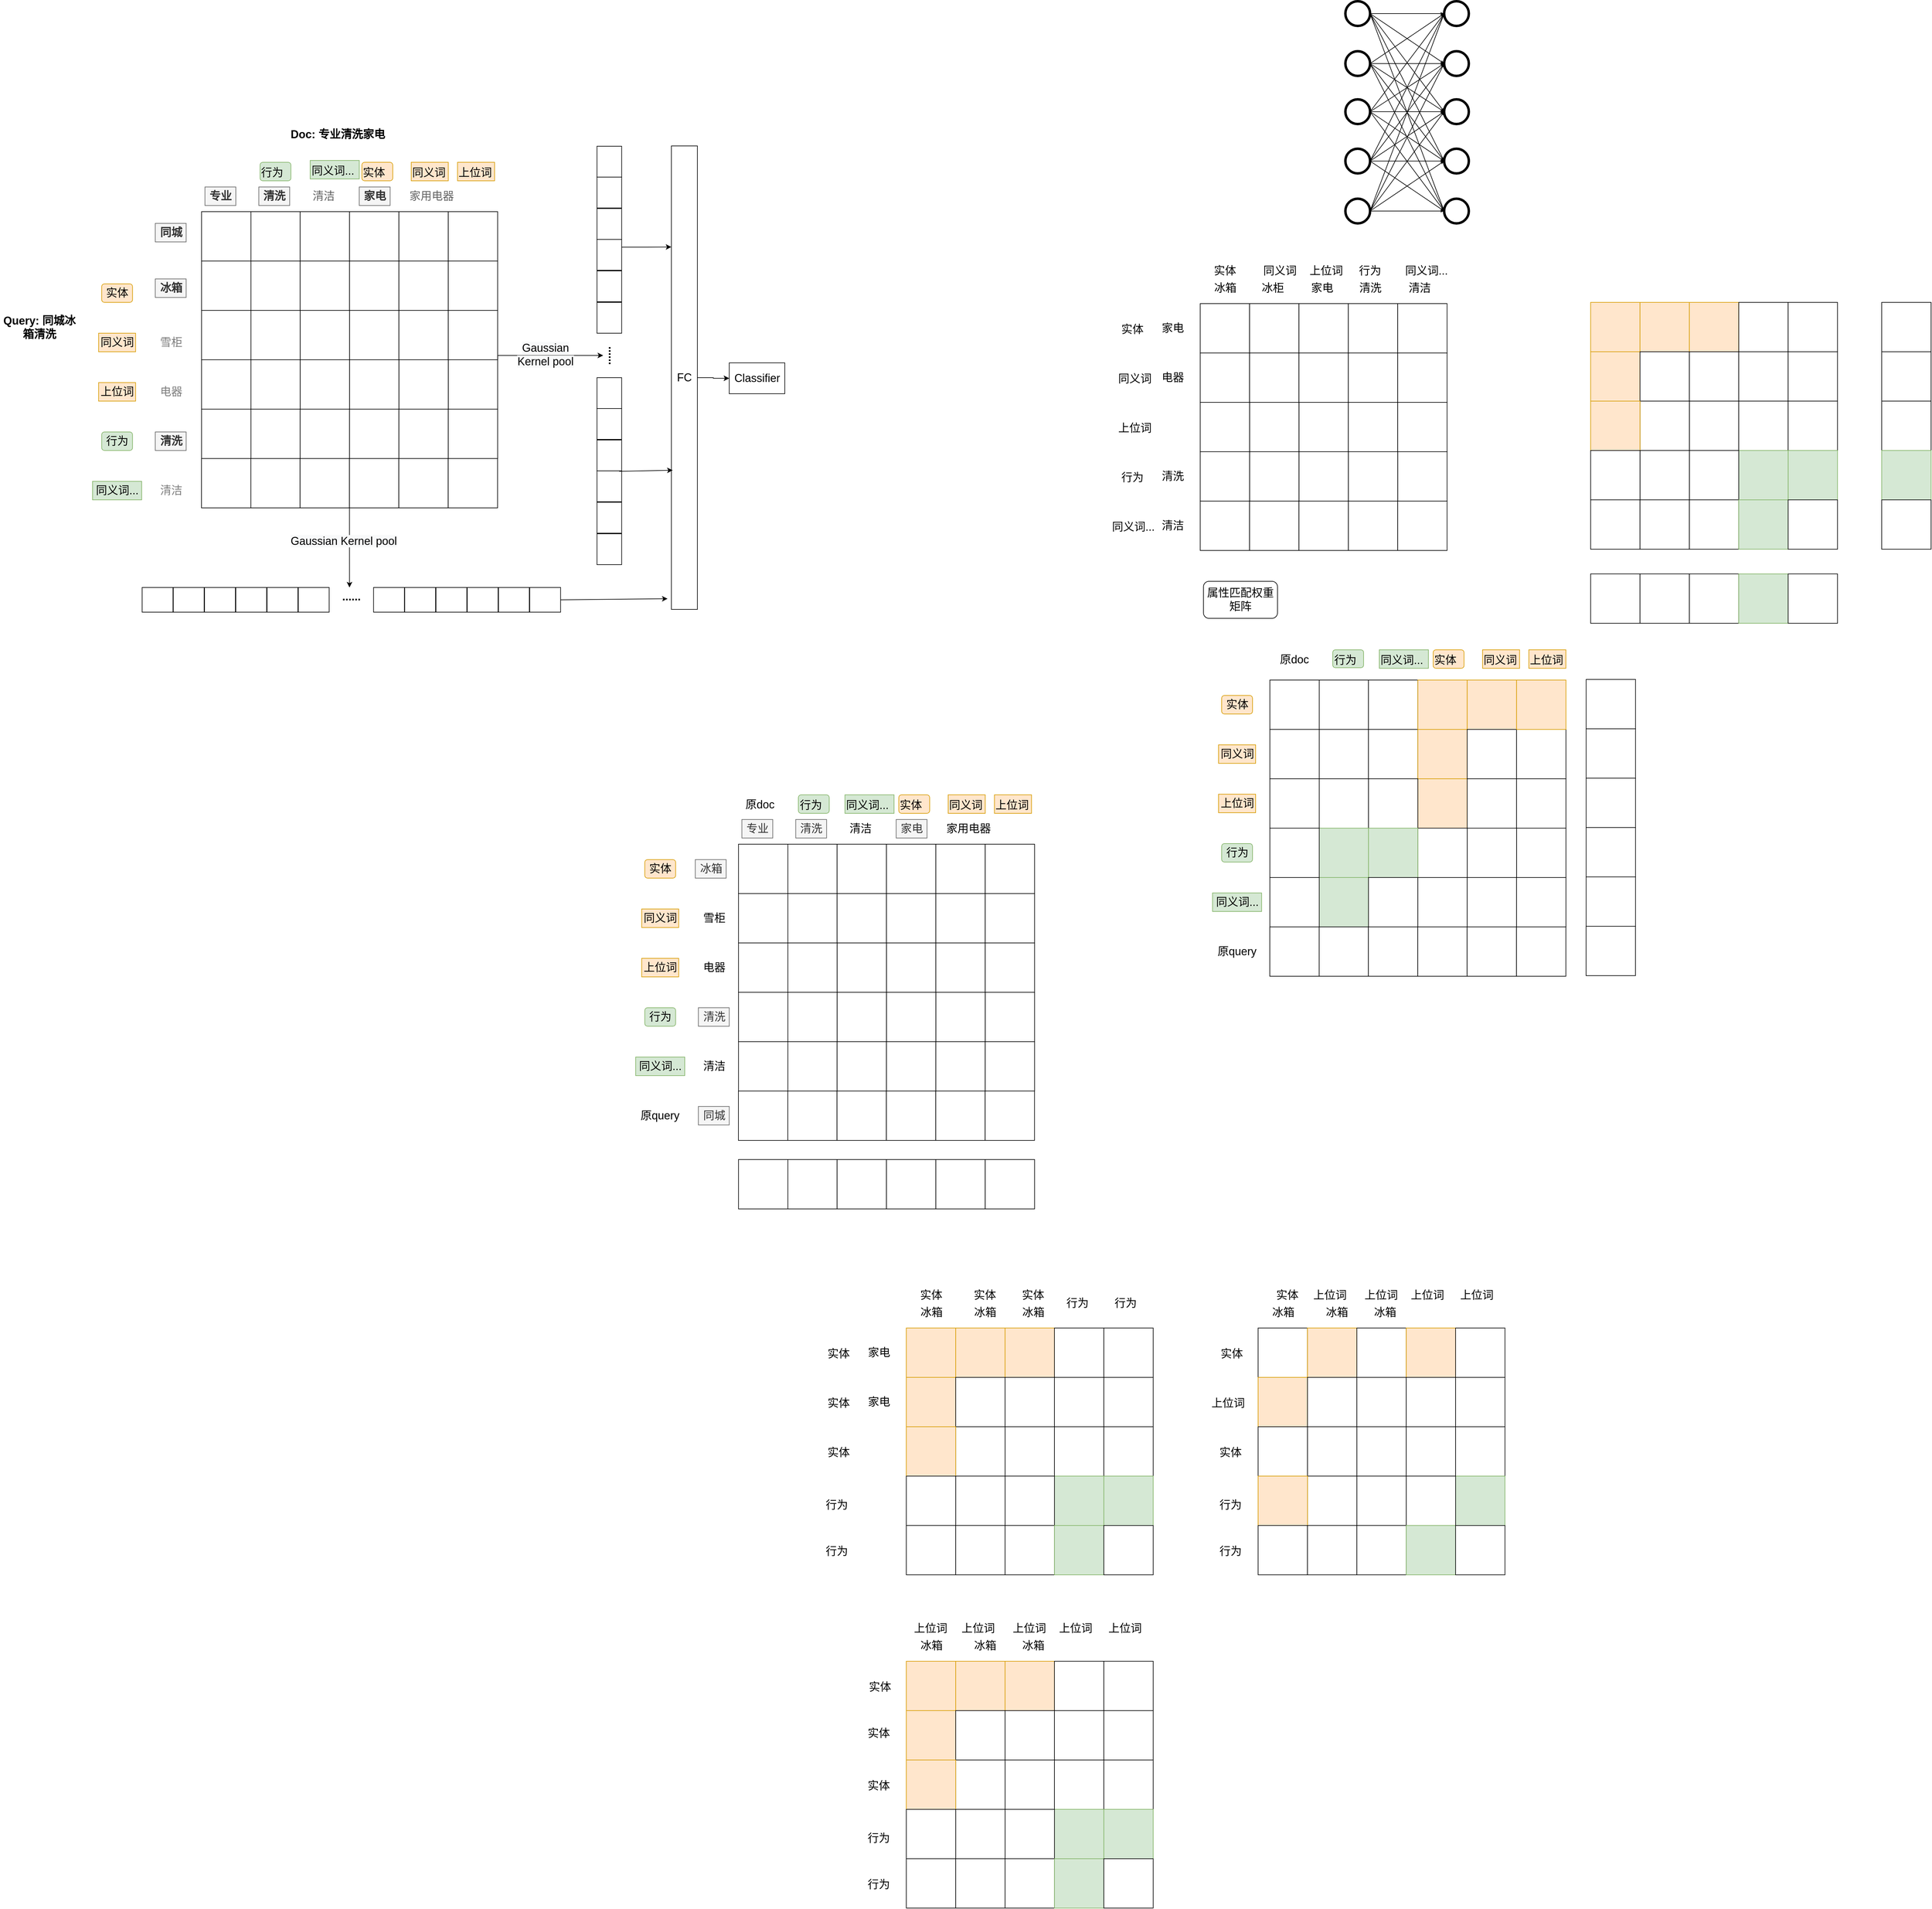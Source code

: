 <mxfile version="13.10.8" type="github">
  <diagram id="691b31df-7cfc-d80e-552c-7aa9f8c0b5f7" name="Page-1">
    <mxGraphModel dx="4455" dy="1120" grid="1" gridSize="10" guides="1" tooltips="1" connect="1" arrows="1" fold="1" page="1" pageScale="1" pageWidth="826" pageHeight="1169" background="#ffffff" math="0" shadow="0">
      <root>
        <mxCell id="0" />
        <mxCell id="1" parent="0" />
        <mxCell id="V9bFGLtEwvfLS84xU0cV-145" value="&lt;meta charset=&quot;utf-8&quot;&gt;&lt;span style=&quot;color: rgb(0, 0, 0); font-family: helvetica; font-size: 18px; font-style: normal; font-weight: 400; letter-spacing: normal; text-indent: 0px; text-transform: none; word-spacing: 0px; display: inline; float: none;&quot;&gt;实体&lt;/span&gt;" style="text;whiteSpace=wrap;html=1;fontSize=18;gradientDirection=north;rounded=1;labelBackgroundColor=none;align=center;verticalAlign=middle;fillColor=#ffe6cc;strokeColor=#d79b00;" vertex="1" parent="1">
          <mxGeometry x="-845.25" y="1461" width="50" height="30" as="geometry" />
        </mxCell>
        <mxCell id="V9bFGLtEwvfLS84xU0cV-146" value="&lt;span style=&quot;color: rgb(0, 0, 0); font-family: helvetica; font-size: 18px; font-style: normal; font-weight: 400; letter-spacing: normal; text-indent: 0px; text-transform: none; word-spacing: 0px; display: inline; float: none;&quot;&gt;上位词&lt;/span&gt;" style="text;whiteSpace=wrap;html=1;fontSize=18;labelBackgroundColor=none;align=center;verticalAlign=middle;fillColor=#ffe6cc;strokeColor=#d79b00;" vertex="1" parent="1">
          <mxGeometry x="-850.25" y="1621" width="60" height="30" as="geometry" />
        </mxCell>
        <mxCell id="V9bFGLtEwvfLS84xU0cV-147" value="&lt;meta charset=&quot;utf-8&quot;&gt;&lt;span style=&quot;color: rgb(0, 0, 0); font-family: helvetica; font-size: 18px; font-style: normal; font-weight: 400; letter-spacing: normal; text-indent: 0px; text-transform: none; word-spacing: 0px; display: inline; float: none;&quot;&gt;同义词&lt;/span&gt;&lt;br style=&quot;color: rgb(0, 0, 0); font-family: helvetica; font-size: 18px; font-style: normal; font-weight: 400; letter-spacing: normal; text-indent: 0px; text-transform: none; word-spacing: 0px;&quot;&gt;" style="text;whiteSpace=wrap;html=1;fontSize=18;labelBackgroundColor=none;align=center;verticalAlign=middle;fillColor=#ffe6cc;strokeColor=#d79b00;" vertex="1" parent="1">
          <mxGeometry x="-850.25" y="1541" width="60" height="30" as="geometry" />
        </mxCell>
        <mxCell id="V9bFGLtEwvfLS84xU0cV-148" value="&lt;span style=&quot;color: rgb(0, 0, 0); font-family: helvetica; font-size: 18px; font-style: normal; font-weight: 400; letter-spacing: normal; text-indent: 0px; text-transform: none; word-spacing: 0px; display: inline; float: none;&quot;&gt;行为&lt;/span&gt;" style="text;whiteSpace=wrap;html=1;fontSize=18;gradientDirection=north;rounded=1;labelBackgroundColor=none;align=center;verticalAlign=middle;fillColor=#d5e8d4;strokeColor=#82b366;" vertex="1" parent="1">
          <mxGeometry x="-845.25" y="1701" width="50" height="30" as="geometry" />
        </mxCell>
        <mxCell id="V9bFGLtEwvfLS84xU0cV-149" value="&lt;span style=&quot;color: rgb(0, 0, 0); font-family: helvetica; font-size: 18px; font-style: normal; font-weight: 400; letter-spacing: normal; text-indent: 0px; text-transform: none; word-spacing: 0px; display: inline; float: none;&quot;&gt;同义词...&lt;/span&gt;" style="text;whiteSpace=wrap;html=1;fontSize=18;labelBackgroundColor=none;align=center;verticalAlign=middle;fillColor=#d5e8d4;strokeColor=#82b366;" vertex="1" parent="1">
          <mxGeometry x="-860" y="1781" width="79.5" height="30" as="geometry" />
        </mxCell>
        <mxCell id="V9bFGLtEwvfLS84xU0cV-154" value="冰箱" style="text;html=1;align=center;verticalAlign=middle;resizable=0;points=[];autosize=1;fontSize=18;fillColor=#f5f5f5;strokeColor=#666666;fontColor=#333333;" vertex="1" parent="1">
          <mxGeometry x="-763.38" y="1461" width="50" height="30" as="geometry" />
        </mxCell>
        <mxCell id="V9bFGLtEwvfLS84xU0cV-164" value="电器" style="text;html=1;align=center;verticalAlign=middle;resizable=0;points=[];autosize=1;fontSize=18;" vertex="1" parent="1">
          <mxGeometry x="-758.38" y="1621" width="50" height="30" as="geometry" />
        </mxCell>
        <mxCell id="V9bFGLtEwvfLS84xU0cV-165" value="清洗" style="text;html=1;align=center;verticalAlign=middle;resizable=0;points=[];autosize=1;fontSize=18;fillColor=#f5f5f5;strokeColor=#666666;fontColor=#333333;" vertex="1" parent="1">
          <mxGeometry x="-758.38" y="1701" width="50" height="30" as="geometry" />
        </mxCell>
        <mxCell id="V9bFGLtEwvfLS84xU0cV-166" value="清洁" style="text;html=1;align=center;verticalAlign=middle;resizable=0;points=[];autosize=1;fontSize=18;" vertex="1" parent="1">
          <mxGeometry x="-758.38" y="1781" width="50" height="30" as="geometry" />
        </mxCell>
        <mxCell id="V9bFGLtEwvfLS84xU0cV-372" value="&lt;font style=&quot;font-size: 18px&quot;&gt;同城&lt;/font&gt;" style="text;html=1;align=center;verticalAlign=middle;resizable=0;points=[];autosize=1;fontSize=18;fillColor=#f5f5f5;strokeColor=#666666;fontColor=#333333;" vertex="1" parent="1">
          <mxGeometry x="-758.38" y="1861" width="50" height="30" as="geometry" />
        </mxCell>
        <mxCell id="V9bFGLtEwvfLS84xU0cV-383" value="&lt;div style=&quot;&quot;&gt;&lt;span&gt;&lt;font face=&quot;helvetica&quot;&gt;原query&lt;/font&gt;&lt;/span&gt;&lt;/div&gt;" style="text;whiteSpace=wrap;html=1;fontSize=18;labelBackgroundColor=none;align=center;verticalAlign=middle;" vertex="1" parent="1">
          <mxGeometry x="-855.65" y="1861" width="70.81" height="30" as="geometry" />
        </mxCell>
        <mxCell id="V9bFGLtEwvfLS84xU0cV-384" value="雪柜" style="text;html=1;align=center;verticalAlign=middle;resizable=0;points=[];autosize=1;fontSize=18;" vertex="1" parent="1">
          <mxGeometry x="-758.38" y="1541" width="50" height="30" as="geometry" />
        </mxCell>
        <mxCell id="3" value="" style="ellipse;whiteSpace=wrap;html=1;aspect=fixed;strokeWidth=4;align=center;" parent="1" vertex="1">
          <mxGeometry x="290" y="70" width="40" height="40" as="geometry" />
        </mxCell>
        <mxCell id="4" value="" style="ellipse;whiteSpace=wrap;html=1;aspect=fixed;strokeWidth=4;align=center;" parent="1" vertex="1">
          <mxGeometry x="290" y="151" width="40" height="40" as="geometry" />
        </mxCell>
        <mxCell id="5" value="" style="ellipse;whiteSpace=wrap;html=1;aspect=fixed;strokeWidth=4;align=center;" parent="1" vertex="1">
          <mxGeometry x="290" y="229" width="40" height="40" as="geometry" />
        </mxCell>
        <mxCell id="6" value="" style="ellipse;whiteSpace=wrap;html=1;aspect=fixed;strokeWidth=4;align=center;" parent="1" vertex="1">
          <mxGeometry x="290" y="390" width="40" height="40" as="geometry" />
        </mxCell>
        <mxCell id="7" value="" style="ellipse;whiteSpace=wrap;html=1;aspect=fixed;strokeWidth=4;align=center;" parent="1" vertex="1">
          <mxGeometry x="290" y="309" width="40" height="40" as="geometry" />
        </mxCell>
        <mxCell id="8" value="" style="ellipse;whiteSpace=wrap;html=1;aspect=fixed;strokeWidth=4;align=center;" parent="1" vertex="1">
          <mxGeometry x="450" y="70" width="40" height="40" as="geometry" />
        </mxCell>
        <mxCell id="9" value="" style="ellipse;whiteSpace=wrap;html=1;aspect=fixed;strokeWidth=4;align=center;" parent="1" vertex="1">
          <mxGeometry x="450" y="151" width="40" height="40" as="geometry" />
        </mxCell>
        <mxCell id="10" value="" style="ellipse;whiteSpace=wrap;html=1;aspect=fixed;strokeWidth=4;align=center;" parent="1" vertex="1">
          <mxGeometry x="450" y="229" width="40" height="40" as="geometry" />
        </mxCell>
        <mxCell id="11" value="" style="ellipse;whiteSpace=wrap;html=1;aspect=fixed;strokeWidth=4;align=center;" parent="1" vertex="1">
          <mxGeometry x="450" y="390" width="40" height="40" as="geometry" />
        </mxCell>
        <mxCell id="12" value="" style="ellipse;whiteSpace=wrap;html=1;aspect=fixed;strokeWidth=4;align=center;" parent="1" vertex="1">
          <mxGeometry x="450" y="309" width="40" height="40" as="geometry" />
        </mxCell>
        <mxCell id="13" value="" style="endArrow=classicThin;html=1;shadow=0;strokeColor=#000000;strokeWidth=1;fontColor=#666666;entryX=0;entryY=0.5;endFill=1;exitX=1;exitY=0.5;endSize=3;" parent="1" source="3" target="11" edge="1">
          <mxGeometry width="50" height="50" relative="1" as="geometry">
            <mxPoint x="351" y="135" as="sourcePoint" />
            <mxPoint x="401" y="110" as="targetPoint" />
          </mxGeometry>
        </mxCell>
        <mxCell id="14" value="" style="endArrow=classicThin;html=1;shadow=0;strokeColor=#000000;strokeWidth=1;fontColor=#666666;entryX=0;entryY=0.5;exitX=1;exitY=0.5;endFill=1;endSize=3;" parent="1" source="3" target="12" edge="1">
          <mxGeometry width="50" height="50" relative="1" as="geometry">
            <mxPoint x="361" y="130" as="sourcePoint" />
            <mxPoint x="451" y="355" as="targetPoint" />
          </mxGeometry>
        </mxCell>
        <mxCell id="15" value="" style="endArrow=classicThin;html=1;shadow=0;strokeColor=#000000;strokeWidth=1;fontColor=#666666;entryX=0;entryY=0.5;endFill=1;exitX=1;exitY=0.5;endSize=3;" parent="1" source="3" target="10" edge="1">
          <mxGeometry width="50" height="50" relative="1" as="geometry">
            <mxPoint x="351" y="130" as="sourcePoint" />
            <mxPoint x="451" y="310" as="targetPoint" />
          </mxGeometry>
        </mxCell>
        <mxCell id="16" value="" style="endArrow=classicThin;html=1;shadow=0;strokeColor=#000000;strokeWidth=1;fontColor=#666666;entryX=0;entryY=0.5;endFill=1;exitX=1;exitY=0.5;endSize=3;" parent="1" source="3" target="9" edge="1">
          <mxGeometry width="50" height="50" relative="1" as="geometry">
            <mxPoint x="351" y="130" as="sourcePoint" />
            <mxPoint x="451" y="250" as="targetPoint" />
          </mxGeometry>
        </mxCell>
        <mxCell id="17" value="" style="endArrow=classicThin;html=1;shadow=0;strokeColor=#000000;strokeWidth=1;fontColor=#666666;entryX=0;entryY=0.5;exitX=1;exitY=0.5;endFill=1;endSize=3;" parent="1" source="3" target="8" edge="1">
          <mxGeometry width="50" height="50" relative="1" as="geometry">
            <mxPoint x="361" y="97" as="sourcePoint" />
            <mxPoint x="451" y="147" as="targetPoint" />
          </mxGeometry>
        </mxCell>
        <mxCell id="18" value="" style="endArrow=classicThin;html=1;shadow=0;strokeColor=#000000;strokeWidth=1;fontColor=#666666;entryX=0;entryY=0.5;exitX=1;exitY=0.5;endFill=1;endSize=3;" parent="1" source="4" target="11" edge="1">
          <mxGeometry width="50" height="50" relative="1" as="geometry">
            <mxPoint x="361" y="145" as="sourcePoint" />
            <mxPoint x="451" y="370" as="targetPoint" />
          </mxGeometry>
        </mxCell>
        <mxCell id="19" value="" style="endArrow=classicThin;html=1;shadow=0;strokeColor=#000000;strokeWidth=1;fontColor=#666666;entryX=0;entryY=0.5;exitX=1;exitY=0.5;endFill=1;endSize=3;" parent="1" source="4" target="12" edge="1">
          <mxGeometry width="50" height="50" relative="1" as="geometry">
            <mxPoint x="361" y="190" as="sourcePoint" />
            <mxPoint x="451" y="370" as="targetPoint" />
          </mxGeometry>
        </mxCell>
        <mxCell id="20" value="" style="endArrow=classicThin;html=1;shadow=0;strokeColor=#000000;strokeWidth=1;fontColor=#666666;entryX=0;entryY=0.5;exitX=1;exitY=0.5;endFill=1;endSize=3;" parent="1" source="4" target="10" edge="1">
          <mxGeometry width="50" height="50" relative="1" as="geometry">
            <mxPoint x="351" y="190" as="sourcePoint" />
            <mxPoint x="451" y="310" as="targetPoint" />
          </mxGeometry>
        </mxCell>
        <mxCell id="21" value="" style="endArrow=classicThin;html=1;shadow=0;strokeColor=#000000;strokeWidth=1;fontColor=#666666;entryX=0;entryY=0.5;exitX=1;exitY=0.5;endFill=1;endSize=3;" parent="1" source="4" target="9" edge="1">
          <mxGeometry width="50" height="50" relative="1" as="geometry">
            <mxPoint x="361" y="178" as="sourcePoint" />
            <mxPoint x="451" y="238" as="targetPoint" />
          </mxGeometry>
        </mxCell>
        <mxCell id="22" value="" style="endArrow=classicThin;html=1;shadow=0;strokeColor=#000000;strokeWidth=1;fontColor=#666666;entryX=0;entryY=0.5;endFill=1;exitX=1;exitY=0.5;endSize=3;" parent="1" source="4" target="8" edge="1">
          <mxGeometry width="50" height="50" relative="1" as="geometry">
            <mxPoint x="351" y="180" as="sourcePoint" />
            <mxPoint x="441" y="180" as="targetPoint" />
          </mxGeometry>
        </mxCell>
        <mxCell id="23" value="" style="endArrow=classicThin;html=1;shadow=0;strokeColor=#000000;strokeWidth=1;fontColor=#666666;entryX=0;entryY=0.5;exitX=1;exitY=0.5;endFill=1;endSize=3;" parent="1" source="5" target="10" edge="1">
          <mxGeometry width="50" height="50" relative="1" as="geometry">
            <mxPoint x="361" y="199" as="sourcePoint" />
            <mxPoint x="451" y="199" as="targetPoint" />
          </mxGeometry>
        </mxCell>
        <mxCell id="24" value="" style="endArrow=classicThin;html=1;shadow=0;strokeColor=#000000;strokeWidth=1;fontColor=#666666;entryX=0;entryY=0.5;exitX=1;exitY=0.5;endFill=1;endSize=3;" parent="1" source="5" target="12" edge="1">
          <mxGeometry width="50" height="50" relative="1" as="geometry">
            <mxPoint x="361" y="253" as="sourcePoint" />
            <mxPoint x="451" y="253" as="targetPoint" />
          </mxGeometry>
        </mxCell>
        <mxCell id="25" value="" style="endArrow=classicThin;html=1;shadow=0;strokeColor=#000000;strokeWidth=1;fontColor=#666666;entryX=0;entryY=0.5;exitX=1;exitY=0.5;endFill=1;endSize=3;" parent="1" source="5" target="11" edge="1">
          <mxGeometry width="50" height="50" relative="1" as="geometry">
            <mxPoint x="361" y="253" as="sourcePoint" />
            <mxPoint x="451" y="313" as="targetPoint" />
          </mxGeometry>
        </mxCell>
        <mxCell id="26" value="" style="endArrow=classicThin;html=1;shadow=0;strokeColor=#000000;strokeWidth=1;fontColor=#666666;entryX=0;entryY=0.5;exitX=1;exitY=0.5;endFill=1;endSize=3;" parent="1" source="5" target="9" edge="1">
          <mxGeometry width="50" height="50" relative="1" as="geometry">
            <mxPoint x="361" y="253" as="sourcePoint" />
            <mxPoint x="451" y="253" as="targetPoint" />
          </mxGeometry>
        </mxCell>
        <mxCell id="27" value="" style="endArrow=classicThin;html=1;shadow=0;strokeColor=#000000;strokeWidth=1;fontColor=#666666;entryX=0;entryY=0.5;exitX=1;exitY=0.5;endFill=1;endSize=3;" parent="1" source="5" target="8" edge="1">
          <mxGeometry width="50" height="50" relative="1" as="geometry">
            <mxPoint x="361" y="253" as="sourcePoint" />
            <mxPoint x="451" y="193" as="targetPoint" />
          </mxGeometry>
        </mxCell>
        <mxCell id="28" value="" style="endArrow=classicThin;html=1;shadow=0;strokeColor=#000000;strokeWidth=1;fontColor=#666666;entryX=0;entryY=0.5;exitX=1;exitY=0.5;endFill=1;endSize=3;" parent="1" source="7" target="12" edge="1">
          <mxGeometry width="50" height="50" relative="1" as="geometry">
            <mxPoint x="361" y="279" as="sourcePoint" />
            <mxPoint x="451" y="279" as="targetPoint" />
          </mxGeometry>
        </mxCell>
        <mxCell id="29" value="" style="endArrow=classicThin;html=1;shadow=0;strokeColor=#000000;strokeWidth=1;fontColor=#666666;entryX=0;entryY=0.5;exitX=1;exitY=0.5;endFill=1;endSize=3;" parent="1" source="6" target="11" edge="1">
          <mxGeometry width="50" height="50" relative="1" as="geometry">
            <mxPoint x="361" y="369" as="sourcePoint" />
            <mxPoint x="451" y="369" as="targetPoint" />
          </mxGeometry>
        </mxCell>
        <mxCell id="30" value="" style="endArrow=classicThin;html=1;shadow=0;strokeColor=#000000;strokeWidth=1;fontColor=#666666;entryX=0;entryY=0.5;exitX=1;exitY=0.5;endFill=1;endSize=3;" parent="1" source="6" target="12" edge="1">
          <mxGeometry width="50" height="50" relative="1" as="geometry">
            <mxPoint x="361" y="373" as="sourcePoint" />
            <mxPoint x="451" y="373" as="targetPoint" />
          </mxGeometry>
        </mxCell>
        <mxCell id="31" value="" style="endArrow=classicThin;html=1;shadow=0;strokeColor=#000000;strokeWidth=1;fontColor=#666666;entryX=0;entryY=0.5;exitX=1;exitY=0.5;endFill=1;endSize=3;" parent="1" source="6" target="10" edge="1">
          <mxGeometry width="50" height="50" relative="1" as="geometry">
            <mxPoint x="361" y="373" as="sourcePoint" />
            <mxPoint x="451" y="313" as="targetPoint" />
          </mxGeometry>
        </mxCell>
        <mxCell id="32" value="" style="endArrow=classicThin;html=1;shadow=0;strokeColor=#000000;strokeWidth=1;fontColor=#666666;entryX=0;entryY=0.5;exitX=1;exitY=0.5;endFill=1;endSize=3;" parent="1" source="6" target="9" edge="1">
          <mxGeometry width="50" height="50" relative="1" as="geometry">
            <mxPoint x="361" y="373" as="sourcePoint" />
            <mxPoint x="451" y="253" as="targetPoint" />
          </mxGeometry>
        </mxCell>
        <mxCell id="33" value="" style="endArrow=classicThin;html=1;shadow=0;strokeColor=#000000;strokeWidth=1;fontColor=#666666;entryX=0;entryY=0.5;exitX=1;exitY=0.5;endFill=1;endSize=3;" parent="1" source="6" target="8" edge="1">
          <mxGeometry width="50" height="50" relative="1" as="geometry">
            <mxPoint x="361" y="373" as="sourcePoint" />
            <mxPoint x="451" y="193" as="targetPoint" />
          </mxGeometry>
        </mxCell>
        <mxCell id="34" value="" style="endArrow=classicThin;html=1;shadow=0;strokeColor=#000000;strokeWidth=1;fontColor=#666666;exitX=1;exitY=0.5;endFill=1;entryX=0;entryY=0.5;endSize=3;" parent="1" source="7" target="11" edge="1">
          <mxGeometry width="50" height="50" relative="1" as="geometry">
            <mxPoint x="361" y="313" as="sourcePoint" />
            <mxPoint x="441" y="360" as="targetPoint" />
          </mxGeometry>
        </mxCell>
        <mxCell id="35" value="" style="endArrow=classicThin;html=1;shadow=0;strokeColor=#000000;strokeWidth=1;fontColor=#666666;entryX=0;entryY=0.5;exitX=1;exitY=0.5;endFill=1;endSize=3;" parent="1" source="7" target="10" edge="1">
          <mxGeometry width="50" height="50" relative="1" as="geometry">
            <mxPoint x="361" y="313" as="sourcePoint" />
            <mxPoint x="451" y="313" as="targetPoint" />
          </mxGeometry>
        </mxCell>
        <mxCell id="36" value="" style="endArrow=classicThin;html=1;shadow=0;strokeColor=#000000;strokeWidth=1;fontColor=#666666;entryX=0;entryY=0.5;exitX=1;exitY=0.5;endFill=1;endSize=3;" parent="1" source="7" target="9" edge="1">
          <mxGeometry width="50" height="50" relative="1" as="geometry">
            <mxPoint x="361" y="313" as="sourcePoint" />
            <mxPoint x="451" y="253" as="targetPoint" />
          </mxGeometry>
        </mxCell>
        <mxCell id="37" value="" style="endArrow=classicThin;html=1;shadow=0;strokeColor=#000000;strokeWidth=1;fontColor=#666666;entryX=0;entryY=0.5;exitX=1;exitY=0.5;endFill=1;endSize=3;" parent="1" source="7" target="8" edge="1">
          <mxGeometry width="50" height="50" relative="1" as="geometry">
            <mxPoint x="361" y="313" as="sourcePoint" />
            <mxPoint x="451" y="193" as="targetPoint" />
          </mxGeometry>
        </mxCell>
        <mxCell id="V9bFGLtEwvfLS84xU0cV-45" value="" style="whiteSpace=wrap;html=1;aspect=fixed;" vertex="1" parent="1">
          <mxGeometry x="54.75" y="560" width="80" height="80" as="geometry" />
        </mxCell>
        <mxCell id="V9bFGLtEwvfLS84xU0cV-46" value="" style="whiteSpace=wrap;html=1;aspect=fixed;" vertex="1" parent="1">
          <mxGeometry x="134.75" y="560" width="80" height="80" as="geometry" />
        </mxCell>
        <mxCell id="V9bFGLtEwvfLS84xU0cV-47" value="" style="whiteSpace=wrap;html=1;aspect=fixed;" vertex="1" parent="1">
          <mxGeometry x="214.75" y="560" width="80" height="80" as="geometry" />
        </mxCell>
        <mxCell id="V9bFGLtEwvfLS84xU0cV-48" value="" style="whiteSpace=wrap;html=1;aspect=fixed;" vertex="1" parent="1">
          <mxGeometry x="54.75" y="640" width="80" height="80" as="geometry" />
        </mxCell>
        <mxCell id="V9bFGLtEwvfLS84xU0cV-49" value="" style="whiteSpace=wrap;html=1;aspect=fixed;" vertex="1" parent="1">
          <mxGeometry x="134.75" y="640" width="80" height="80" as="geometry" />
        </mxCell>
        <mxCell id="V9bFGLtEwvfLS84xU0cV-51" value="" style="whiteSpace=wrap;html=1;aspect=fixed;" vertex="1" parent="1">
          <mxGeometry x="214.75" y="640" width="80" height="80" as="geometry" />
        </mxCell>
        <mxCell id="V9bFGLtEwvfLS84xU0cV-52" value="" style="whiteSpace=wrap;html=1;aspect=fixed;" vertex="1" parent="1">
          <mxGeometry x="214.75" y="720" width="80" height="80" as="geometry" />
        </mxCell>
        <mxCell id="V9bFGLtEwvfLS84xU0cV-53" value="" style="whiteSpace=wrap;html=1;aspect=fixed;" vertex="1" parent="1">
          <mxGeometry x="134.75" y="720" width="80" height="80" as="geometry" />
        </mxCell>
        <mxCell id="V9bFGLtEwvfLS84xU0cV-54" value="" style="whiteSpace=wrap;html=1;aspect=fixed;" vertex="1" parent="1">
          <mxGeometry x="54.75" y="720" width="80" height="80" as="geometry" />
        </mxCell>
        <mxCell id="V9bFGLtEwvfLS84xU0cV-55" value="" style="whiteSpace=wrap;html=1;aspect=fixed;" vertex="1" parent="1">
          <mxGeometry x="294.75" y="560" width="80" height="80" as="geometry" />
        </mxCell>
        <mxCell id="V9bFGLtEwvfLS84xU0cV-56" value="" style="whiteSpace=wrap;html=1;aspect=fixed;" vertex="1" parent="1">
          <mxGeometry x="294.75" y="640" width="80" height="80" as="geometry" />
        </mxCell>
        <mxCell id="V9bFGLtEwvfLS84xU0cV-57" value="" style="whiteSpace=wrap;html=1;aspect=fixed;" vertex="1" parent="1">
          <mxGeometry x="294.75" y="720" width="80" height="80" as="geometry" />
        </mxCell>
        <mxCell id="V9bFGLtEwvfLS84xU0cV-58" value="" style="whiteSpace=wrap;html=1;aspect=fixed;" vertex="1" parent="1">
          <mxGeometry x="374.75" y="720" width="80" height="80" as="geometry" />
        </mxCell>
        <mxCell id="V9bFGLtEwvfLS84xU0cV-59" value="" style="whiteSpace=wrap;html=1;aspect=fixed;" vertex="1" parent="1">
          <mxGeometry x="374.75" y="800" width="80" height="80" as="geometry" />
        </mxCell>
        <mxCell id="V9bFGLtEwvfLS84xU0cV-60" value="" style="whiteSpace=wrap;html=1;aspect=fixed;" vertex="1" parent="1">
          <mxGeometry x="294.75" y="800" width="80" height="80" as="geometry" />
        </mxCell>
        <mxCell id="V9bFGLtEwvfLS84xU0cV-61" value="" style="whiteSpace=wrap;html=1;aspect=fixed;" vertex="1" parent="1">
          <mxGeometry x="214.75" y="800" width="80" height="80" as="geometry" />
        </mxCell>
        <mxCell id="V9bFGLtEwvfLS84xU0cV-62" value="" style="whiteSpace=wrap;html=1;aspect=fixed;" vertex="1" parent="1">
          <mxGeometry x="134.75" y="800" width="80" height="80" as="geometry" />
        </mxCell>
        <mxCell id="V9bFGLtEwvfLS84xU0cV-63" value="" style="whiteSpace=wrap;html=1;aspect=fixed;" vertex="1" parent="1">
          <mxGeometry x="54.75" y="800" width="80" height="80" as="geometry" />
        </mxCell>
        <mxCell id="V9bFGLtEwvfLS84xU0cV-64" value="" style="whiteSpace=wrap;html=1;aspect=fixed;" vertex="1" parent="1">
          <mxGeometry x="54.75" y="880" width="80" height="80" as="geometry" />
        </mxCell>
        <mxCell id="V9bFGLtEwvfLS84xU0cV-65" value="" style="whiteSpace=wrap;html=1;aspect=fixed;" vertex="1" parent="1">
          <mxGeometry x="134.75" y="880" width="80" height="80" as="geometry" />
        </mxCell>
        <mxCell id="V9bFGLtEwvfLS84xU0cV-67" value="" style="whiteSpace=wrap;html=1;aspect=fixed;" vertex="1" parent="1">
          <mxGeometry x="294.75" y="880" width="80" height="80" as="geometry" />
        </mxCell>
        <mxCell id="V9bFGLtEwvfLS84xU0cV-68" value="" style="whiteSpace=wrap;html=1;aspect=fixed;" vertex="1" parent="1">
          <mxGeometry x="374.75" y="880" width="80" height="80" as="geometry" />
        </mxCell>
        <mxCell id="V9bFGLtEwvfLS84xU0cV-69" value="" style="whiteSpace=wrap;html=1;aspect=fixed;" vertex="1" parent="1">
          <mxGeometry x="374.75" y="640" width="80" height="80" as="geometry" />
        </mxCell>
        <mxCell id="V9bFGLtEwvfLS84xU0cV-70" value="" style="whiteSpace=wrap;html=1;aspect=fixed;" vertex="1" parent="1">
          <mxGeometry x="374.75" y="560" width="80" height="80" as="geometry" />
        </mxCell>
        <mxCell id="V9bFGLtEwvfLS84xU0cV-71" value="冰箱" style="text;html=1;align=center;verticalAlign=middle;resizable=0;points=[];autosize=1;fontSize=18;" vertex="1" parent="1">
          <mxGeometry x="69.75" y="520" width="50" height="30" as="geometry" />
        </mxCell>
        <mxCell id="V9bFGLtEwvfLS84xU0cV-73" value="冰柜" style="text;html=1;align=center;verticalAlign=middle;resizable=0;points=[];autosize=1;fontSize=18;" vertex="1" parent="1">
          <mxGeometry x="147.25" y="520" width="50" height="30" as="geometry" />
        </mxCell>
        <mxCell id="V9bFGLtEwvfLS84xU0cV-74" value="&lt;font style=&quot;font-size: 18px&quot;&gt;家电&lt;/font&gt;" style="text;html=1;align=center;verticalAlign=middle;resizable=0;points=[];autosize=1;fontSize=18;" vertex="1" parent="1">
          <mxGeometry x="227.25" y="520" width="50" height="30" as="geometry" />
        </mxCell>
        <mxCell id="V9bFGLtEwvfLS84xU0cV-75" value="家电" style="text;html=1;align=center;verticalAlign=middle;resizable=0;points=[];autosize=1;fontSize=18;" vertex="1" parent="1">
          <mxGeometry x="-15.25" y="585" width="50" height="30" as="geometry" />
        </mxCell>
        <mxCell id="V9bFGLtEwvfLS84xU0cV-76" value="电器" style="text;html=1;align=center;verticalAlign=middle;resizable=0;points=[];autosize=1;fontSize=18;" vertex="1" parent="1">
          <mxGeometry x="-15.25" y="665" width="50" height="30" as="geometry" />
        </mxCell>
        <mxCell id="V9bFGLtEwvfLS84xU0cV-78" value="清洗" style="text;html=1;align=center;verticalAlign=middle;resizable=0;points=[];autosize=1;fontSize=18;" vertex="1" parent="1">
          <mxGeometry x="-15.25" y="825" width="50" height="30" as="geometry" />
        </mxCell>
        <mxCell id="V9bFGLtEwvfLS84xU0cV-79" value="清洁" style="text;html=1;align=center;verticalAlign=middle;resizable=0;points=[];autosize=1;fontSize=18;" vertex="1" parent="1">
          <mxGeometry x="-15.25" y="905" width="50" height="30" as="geometry" />
        </mxCell>
        <mxCell id="V9bFGLtEwvfLS84xU0cV-105" value="清洗" style="text;html=1;align=center;verticalAlign=middle;resizable=0;points=[];autosize=1;fontSize=18;" vertex="1" parent="1">
          <mxGeometry x="305.25" y="520" width="50" height="30" as="geometry" />
        </mxCell>
        <mxCell id="V9bFGLtEwvfLS84xU0cV-106" value="清洁" style="text;html=1;align=center;verticalAlign=middle;resizable=0;points=[];autosize=1;fontSize=18;" vertex="1" parent="1">
          <mxGeometry x="384.75" y="520" width="50" height="30" as="geometry" />
        </mxCell>
        <mxCell id="V9bFGLtEwvfLS84xU0cV-108" value="&lt;meta charset=&quot;utf-8&quot;&gt;&lt;span style=&quot;color: rgb(0, 0, 0); font-family: helvetica; font-size: 18px; font-style: normal; font-weight: 400; letter-spacing: normal; text-align: center; text-indent: 0px; text-transform: none; word-spacing: 0px; display: inline; float: none;&quot;&gt;实体&lt;/span&gt;" style="text;whiteSpace=wrap;html=1;fontSize=18;gradientDirection=north;rounded=1;labelBackgroundColor=none;" vertex="1" parent="1">
          <mxGeometry x="74.75" y="490" width="50" height="30" as="geometry" />
        </mxCell>
        <mxCell id="V9bFGLtEwvfLS84xU0cV-109" value="&lt;meta charset=&quot;utf-8&quot;&gt;&lt;span style=&quot;color: rgb(0, 0, 0); font-family: helvetica; font-size: 18px; font-style: normal; font-weight: 400; letter-spacing: normal; text-align: center; text-indent: 0px; text-transform: none; word-spacing: 0px; display: inline; float: none;&quot;&gt;同义词&lt;/span&gt;&lt;br style=&quot;color: rgb(0, 0, 0); font-family: helvetica; font-size: 18px; font-style: normal; font-weight: 400; letter-spacing: normal; text-align: center; text-indent: 0px; text-transform: none; word-spacing: 0px;&quot;&gt;" style="text;whiteSpace=wrap;html=1;fontSize=18;labelBackgroundColor=none;" vertex="1" parent="1">
          <mxGeometry x="154.75" y="490" width="60" height="30" as="geometry" />
        </mxCell>
        <mxCell id="V9bFGLtEwvfLS84xU0cV-110" value="&lt;span style=&quot;color: rgb(0, 0, 0); font-family: helvetica; font-size: 18px; font-style: normal; font-weight: 400; letter-spacing: normal; text-align: center; text-indent: 0px; text-transform: none; word-spacing: 0px; display: inline; float: none;&quot;&gt;上位词&lt;/span&gt;" style="text;whiteSpace=wrap;html=1;fontSize=18;labelBackgroundColor=none;" vertex="1" parent="1">
          <mxGeometry x="229.75" y="490" width="60" height="30" as="geometry" />
        </mxCell>
        <mxCell id="V9bFGLtEwvfLS84xU0cV-111" value="&lt;span style=&quot;color: rgb(0 , 0 , 0) ; font-family: &amp;#34;helvetica&amp;#34; ; font-size: 18px ; font-style: normal ; font-weight: 400 ; letter-spacing: normal ; text-align: center ; text-indent: 0px ; text-transform: none ; word-spacing: 0px ; display: inline ; float: none&quot;&gt;行为&lt;/span&gt;" style="text;whiteSpace=wrap;html=1;fontSize=18;gradientDirection=north;rounded=1;labelBackgroundColor=none;" vertex="1" parent="1">
          <mxGeometry x="309.75" y="490" width="50" height="30" as="geometry" />
        </mxCell>
        <mxCell id="V9bFGLtEwvfLS84xU0cV-112" value="&lt;span style=&quot;color: rgb(0 , 0 , 0) ; font-family: &amp;#34;helvetica&amp;#34; ; font-size: 18px ; font-style: normal ; font-weight: 400 ; letter-spacing: normal ; text-align: center ; text-indent: 0px ; text-transform: none ; word-spacing: 0px ; display: inline ; float: none&quot;&gt;同义词...&lt;/span&gt;" style="text;whiteSpace=wrap;html=1;fontSize=18;labelBackgroundColor=none;" vertex="1" parent="1">
          <mxGeometry x="385.25" y="490" width="79.5" height="30" as="geometry" />
        </mxCell>
        <mxCell id="V9bFGLtEwvfLS84xU0cV-113" value="&lt;meta charset=&quot;utf-8&quot;&gt;&lt;span style=&quot;color: rgb(0, 0, 0); font-family: helvetica; font-size: 18px; font-style: normal; font-weight: 400; letter-spacing: normal; text-align: center; text-indent: 0px; text-transform: none; word-spacing: 0px; display: inline; float: none;&quot;&gt;实体&lt;/span&gt;" style="text;whiteSpace=wrap;html=1;fontSize=18;gradientDirection=north;rounded=1;labelBackgroundColor=none;" vertex="1" parent="1">
          <mxGeometry x="-75.25" y="585" width="50" height="30" as="geometry" />
        </mxCell>
        <mxCell id="V9bFGLtEwvfLS84xU0cV-115" value="&lt;span style=&quot;color: rgb(0, 0, 0); font-family: helvetica; font-size: 18px; font-style: normal; font-weight: 400; letter-spacing: normal; text-align: center; text-indent: 0px; text-transform: none; word-spacing: 0px; display: inline; float: none;&quot;&gt;上位词&lt;/span&gt;" style="text;whiteSpace=wrap;html=1;fontSize=18;labelBackgroundColor=none;" vertex="1" parent="1">
          <mxGeometry x="-80.25" y="745" width="60" height="30" as="geometry" />
        </mxCell>
        <mxCell id="V9bFGLtEwvfLS84xU0cV-116" value="&lt;span style=&quot;color: rgb(0 , 0 , 0) ; font-family: &amp;#34;helvetica&amp;#34; ; font-size: 18px ; font-style: normal ; font-weight: 400 ; letter-spacing: normal ; text-align: center ; text-indent: 0px ; text-transform: none ; word-spacing: 0px ; display: inline ; float: none&quot;&gt;行为&lt;/span&gt;" style="text;whiteSpace=wrap;html=1;fontSize=18;gradientDirection=north;rounded=1;labelBackgroundColor=none;" vertex="1" parent="1">
          <mxGeometry x="-75.25" y="825" width="50" height="30" as="geometry" />
        </mxCell>
        <mxCell id="V9bFGLtEwvfLS84xU0cV-118" value="&lt;span style=&quot;color: rgb(0 , 0 , 0) ; font-family: &amp;#34;helvetica&amp;#34; ; font-size: 18px ; font-style: normal ; font-weight: 400 ; letter-spacing: normal ; text-align: center ; text-indent: 0px ; text-transform: none ; word-spacing: 0px ; display: inline ; float: none&quot;&gt;同义词...&lt;/span&gt;" style="text;whiteSpace=wrap;html=1;fontSize=18;labelBackgroundColor=none;" vertex="1" parent="1">
          <mxGeometry x="-90" y="905" width="79.5" height="30" as="geometry" />
        </mxCell>
        <mxCell id="V9bFGLtEwvfLS84xU0cV-119" value="" style="whiteSpace=wrap;html=1;aspect=fixed;" vertex="1" parent="1">
          <mxGeometry x="-613.63" y="1436" width="80" height="80" as="geometry" />
        </mxCell>
        <mxCell id="V9bFGLtEwvfLS84xU0cV-120" value="" style="whiteSpace=wrap;html=1;aspect=fixed;" vertex="1" parent="1">
          <mxGeometry x="-533.63" y="1436" width="80" height="80" as="geometry" />
        </mxCell>
        <mxCell id="V9bFGLtEwvfLS84xU0cV-121" value="" style="whiteSpace=wrap;html=1;aspect=fixed;" vertex="1" parent="1">
          <mxGeometry x="-453.63" y="1436" width="80" height="80" as="geometry" />
        </mxCell>
        <mxCell id="V9bFGLtEwvfLS84xU0cV-122" value="" style="whiteSpace=wrap;html=1;aspect=fixed;" vertex="1" parent="1">
          <mxGeometry x="-613.63" y="1516" width="80" height="80" as="geometry" />
        </mxCell>
        <mxCell id="V9bFGLtEwvfLS84xU0cV-123" value="" style="whiteSpace=wrap;html=1;aspect=fixed;" vertex="1" parent="1">
          <mxGeometry x="-533.63" y="1516" width="80" height="80" as="geometry" />
        </mxCell>
        <mxCell id="V9bFGLtEwvfLS84xU0cV-124" value="" style="whiteSpace=wrap;html=1;aspect=fixed;" vertex="1" parent="1">
          <mxGeometry x="-453.63" y="1516" width="80" height="80" as="geometry" />
        </mxCell>
        <mxCell id="V9bFGLtEwvfLS84xU0cV-125" value="" style="whiteSpace=wrap;html=1;aspect=fixed;" vertex="1" parent="1">
          <mxGeometry x="-453.63" y="1596" width="80" height="80" as="geometry" />
        </mxCell>
        <mxCell id="V9bFGLtEwvfLS84xU0cV-126" value="" style="whiteSpace=wrap;html=1;aspect=fixed;" vertex="1" parent="1">
          <mxGeometry x="-533.63" y="1596" width="80" height="80" as="geometry" />
        </mxCell>
        <mxCell id="V9bFGLtEwvfLS84xU0cV-127" value="" style="whiteSpace=wrap;html=1;aspect=fixed;" vertex="1" parent="1">
          <mxGeometry x="-613.63" y="1596" width="80" height="80" as="geometry" />
        </mxCell>
        <mxCell id="V9bFGLtEwvfLS84xU0cV-128" value="" style="whiteSpace=wrap;html=1;aspect=fixed;" vertex="1" parent="1">
          <mxGeometry x="-373.63" y="1436" width="80" height="80" as="geometry" />
        </mxCell>
        <mxCell id="V9bFGLtEwvfLS84xU0cV-129" value="" style="whiteSpace=wrap;html=1;aspect=fixed;" vertex="1" parent="1">
          <mxGeometry x="-373.63" y="1516" width="80" height="80" as="geometry" />
        </mxCell>
        <mxCell id="V9bFGLtEwvfLS84xU0cV-130" value="" style="whiteSpace=wrap;html=1;aspect=fixed;" vertex="1" parent="1">
          <mxGeometry x="-373.63" y="1596" width="80" height="80" as="geometry" />
        </mxCell>
        <mxCell id="V9bFGLtEwvfLS84xU0cV-131" value="" style="whiteSpace=wrap;html=1;aspect=fixed;" vertex="1" parent="1">
          <mxGeometry x="-293.63" y="1596" width="80" height="80" as="geometry" />
        </mxCell>
        <mxCell id="V9bFGLtEwvfLS84xU0cV-132" value="" style="whiteSpace=wrap;html=1;aspect=fixed;" vertex="1" parent="1">
          <mxGeometry x="-293.63" y="1676" width="80" height="80" as="geometry" />
        </mxCell>
        <mxCell id="V9bFGLtEwvfLS84xU0cV-133" value="" style="whiteSpace=wrap;html=1;aspect=fixed;" vertex="1" parent="1">
          <mxGeometry x="-373.63" y="1676" width="80" height="80" as="geometry" />
        </mxCell>
        <mxCell id="V9bFGLtEwvfLS84xU0cV-134" value="" style="whiteSpace=wrap;html=1;aspect=fixed;" vertex="1" parent="1">
          <mxGeometry x="-453.63" y="1676" width="80" height="80" as="geometry" />
        </mxCell>
        <mxCell id="V9bFGLtEwvfLS84xU0cV-135" value="" style="whiteSpace=wrap;html=1;aspect=fixed;" vertex="1" parent="1">
          <mxGeometry x="-533.63" y="1676" width="80" height="80" as="geometry" />
        </mxCell>
        <mxCell id="V9bFGLtEwvfLS84xU0cV-136" value="" style="whiteSpace=wrap;html=1;aspect=fixed;" vertex="1" parent="1">
          <mxGeometry x="-613.63" y="1676" width="80" height="80" as="geometry" />
        </mxCell>
        <mxCell id="V9bFGLtEwvfLS84xU0cV-137" value="" style="whiteSpace=wrap;html=1;aspect=fixed;" vertex="1" parent="1">
          <mxGeometry x="-613.63" y="1756" width="80" height="80" as="geometry" />
        </mxCell>
        <mxCell id="V9bFGLtEwvfLS84xU0cV-138" value="" style="whiteSpace=wrap;html=1;aspect=fixed;" vertex="1" parent="1">
          <mxGeometry x="-533.63" y="1756" width="80" height="80" as="geometry" />
        </mxCell>
        <mxCell id="V9bFGLtEwvfLS84xU0cV-139" value="" style="whiteSpace=wrap;html=1;aspect=fixed;" vertex="1" parent="1">
          <mxGeometry x="-453.63" y="1756" width="80" height="80" as="geometry" />
        </mxCell>
        <mxCell id="V9bFGLtEwvfLS84xU0cV-140" value="" style="whiteSpace=wrap;html=1;aspect=fixed;" vertex="1" parent="1">
          <mxGeometry x="-373.63" y="1756" width="80" height="80" as="geometry" />
        </mxCell>
        <mxCell id="V9bFGLtEwvfLS84xU0cV-141" value="" style="whiteSpace=wrap;html=1;aspect=fixed;" vertex="1" parent="1">
          <mxGeometry x="-293.63" y="1756" width="80" height="80" as="geometry" />
        </mxCell>
        <mxCell id="V9bFGLtEwvfLS84xU0cV-142" value="" style="whiteSpace=wrap;html=1;aspect=fixed;" vertex="1" parent="1">
          <mxGeometry x="-293.63" y="1516" width="80" height="80" as="geometry" />
        </mxCell>
        <mxCell id="V9bFGLtEwvfLS84xU0cV-143" value="" style="whiteSpace=wrap;html=1;aspect=fixed;" vertex="1" parent="1">
          <mxGeometry x="-293.63" y="1436" width="80" height="80" as="geometry" />
        </mxCell>
        <mxCell id="V9bFGLtEwvfLS84xU0cV-144" value="&lt;meta charset=&quot;utf-8&quot;&gt;&lt;span style=&quot;color: rgb(0, 0, 0); font-family: helvetica; font-size: 18px; font-style: normal; font-weight: 400; letter-spacing: normal; text-align: center; text-indent: 0px; text-transform: none; word-spacing: 0px; display: inline; float: none;&quot;&gt;同义词&lt;/span&gt;&lt;br style=&quot;color: rgb(0, 0, 0); font-family: helvetica; font-size: 18px; font-style: normal; font-weight: 400; letter-spacing: normal; text-align: center; text-indent: 0px; text-transform: none; word-spacing: 0px;&quot;&gt;" style="text;whiteSpace=wrap;html=1;fontSize=18;labelBackgroundColor=none;" vertex="1" parent="1">
          <mxGeometry x="-80.25" y="665" width="60" height="30" as="geometry" />
        </mxCell>
        <mxCell id="V9bFGLtEwvfLS84xU0cV-150" value="清洗" style="text;html=1;align=center;verticalAlign=middle;resizable=0;points=[];autosize=1;fontSize=18;fillColor=#f5f5f5;strokeColor=#666666;fontColor=#333333;" vertex="1" parent="1">
          <mxGeometry x="-600.63" y="1396" width="50" height="30" as="geometry" />
        </mxCell>
        <mxCell id="V9bFGLtEwvfLS84xU0cV-151" value="清洁" style="text;html=1;align=center;verticalAlign=middle;resizable=0;points=[];autosize=1;fontSize=18;" vertex="1" parent="1">
          <mxGeometry x="-521.13" y="1396" width="50" height="30" as="geometry" />
        </mxCell>
        <mxCell id="V9bFGLtEwvfLS84xU0cV-152" value="&lt;span style=&quot;color: rgb(0 , 0 , 0) ; font-family: &amp;#34;helvetica&amp;#34; ; font-size: 18px ; font-style: normal ; font-weight: 400 ; letter-spacing: normal ; text-align: center ; text-indent: 0px ; text-transform: none ; word-spacing: 0px ; display: inline ; float: none&quot;&gt;行为&lt;/span&gt;" style="text;whiteSpace=wrap;html=1;fontSize=18;gradientDirection=north;rounded=1;labelBackgroundColor=none;fillColor=#d5e8d4;strokeColor=#82b366;" vertex="1" parent="1">
          <mxGeometry x="-596.38" y="1356" width="50" height="30" as="geometry" />
        </mxCell>
        <mxCell id="V9bFGLtEwvfLS84xU0cV-153" value="&lt;span style=&quot;color: rgb(0 , 0 , 0) ; font-family: &amp;#34;helvetica&amp;#34; ; font-size: 18px ; font-style: normal ; font-weight: 400 ; letter-spacing: normal ; text-align: center ; text-indent: 0px ; text-transform: none ; word-spacing: 0px ; display: inline ; float: none&quot;&gt;同义词...&lt;/span&gt;" style="text;whiteSpace=wrap;html=1;fontSize=18;labelBackgroundColor=none;fillColor=#d5e8d4;strokeColor=#82b366;" vertex="1" parent="1">
          <mxGeometry x="-520.88" y="1356" width="79.5" height="30" as="geometry" />
        </mxCell>
        <mxCell id="V9bFGLtEwvfLS84xU0cV-156" value="家用电器" style="text;html=1;align=center;verticalAlign=middle;resizable=0;points=[];autosize=1;fontSize=18;" vertex="1" parent="1">
          <mxGeometry x="-366.13" y="1396" width="90" height="30" as="geometry" />
        </mxCell>
        <mxCell id="V9bFGLtEwvfLS84xU0cV-157" value="&lt;meta charset=&quot;utf-8&quot;&gt;&lt;span style=&quot;color: rgb(0, 0, 0); font-family: helvetica; font-size: 18px; font-style: normal; font-weight: 400; letter-spacing: normal; text-align: center; text-indent: 0px; text-transform: none; word-spacing: 0px; display: inline; float: none;&quot;&gt;实体&lt;/span&gt;" style="text;whiteSpace=wrap;html=1;fontSize=18;gradientDirection=north;rounded=1;labelBackgroundColor=none;fillColor=#ffe6cc;strokeColor=#d79b00;" vertex="1" parent="1">
          <mxGeometry x="-433.63" y="1356" width="50" height="30" as="geometry" />
        </mxCell>
        <mxCell id="V9bFGLtEwvfLS84xU0cV-158" value="&lt;meta charset=&quot;utf-8&quot;&gt;&lt;span style=&quot;color: rgb(0, 0, 0); font-family: helvetica; font-size: 18px; font-style: normal; font-weight: 400; letter-spacing: normal; text-align: center; text-indent: 0px; text-transform: none; word-spacing: 0px; display: inline; float: none;&quot;&gt;同义词&lt;/span&gt;&lt;br style=&quot;color: rgb(0, 0, 0); font-family: helvetica; font-size: 18px; font-style: normal; font-weight: 400; letter-spacing: normal; text-align: center; text-indent: 0px; text-transform: none; word-spacing: 0px;&quot;&gt;" style="text;whiteSpace=wrap;html=1;fontSize=18;labelBackgroundColor=none;fillColor=#ffe6cc;strokeColor=#d79b00;" vertex="1" parent="1">
          <mxGeometry x="-353.63" y="1356" width="60" height="30" as="geometry" />
        </mxCell>
        <mxCell id="V9bFGLtEwvfLS84xU0cV-159" value="&lt;span style=&quot;color: rgb(0, 0, 0); font-family: helvetica; font-size: 18px; font-style: normal; font-weight: 400; letter-spacing: normal; text-align: center; text-indent: 0px; text-transform: none; word-spacing: 0px; display: inline; float: none;&quot;&gt;上位词&lt;/span&gt;" style="text;whiteSpace=wrap;html=1;fontSize=18;labelBackgroundColor=none;fillColor=#ffe6cc;strokeColor=#d79b00;" vertex="1" parent="1">
          <mxGeometry x="-278.63" y="1356" width="60" height="30" as="geometry" />
        </mxCell>
        <mxCell id="V9bFGLtEwvfLS84xU0cV-163" value="家电" style="text;html=1;align=center;verticalAlign=middle;resizable=0;points=[];autosize=1;fontSize=18;fillColor=#f5f5f5;strokeColor=#666666;fontColor=#333333;" vertex="1" parent="1">
          <mxGeometry x="-437.88" y="1396" width="50" height="30" as="geometry" />
        </mxCell>
        <mxCell id="V9bFGLtEwvfLS84xU0cV-194" value="" style="whiteSpace=wrap;html=1;aspect=fixed;fillColor=#ffe6cc;strokeColor=#d79b00;" vertex="1" parent="1">
          <mxGeometry x="-421.43" y="2220" width="80" height="80" as="geometry" />
        </mxCell>
        <mxCell id="V9bFGLtEwvfLS84xU0cV-195" value="" style="whiteSpace=wrap;html=1;aspect=fixed;fillColor=#ffe6cc;strokeColor=#d79b00;" vertex="1" parent="1">
          <mxGeometry x="-341.43" y="2220" width="80" height="80" as="geometry" />
        </mxCell>
        <mxCell id="V9bFGLtEwvfLS84xU0cV-196" value="" style="whiteSpace=wrap;html=1;aspect=fixed;fillColor=#ffe6cc;strokeColor=#d79b00;" vertex="1" parent="1">
          <mxGeometry x="-261.43" y="2220" width="80" height="80" as="geometry" />
        </mxCell>
        <mxCell id="V9bFGLtEwvfLS84xU0cV-197" value="" style="whiteSpace=wrap;html=1;aspect=fixed;fillColor=#ffe6cc;strokeColor=#d79b00;" vertex="1" parent="1">
          <mxGeometry x="-421.43" y="2300" width="80" height="80" as="geometry" />
        </mxCell>
        <mxCell id="V9bFGLtEwvfLS84xU0cV-198" value="" style="whiteSpace=wrap;html=1;aspect=fixed;" vertex="1" parent="1">
          <mxGeometry x="-341.43" y="2300" width="80" height="80" as="geometry" />
        </mxCell>
        <mxCell id="V9bFGLtEwvfLS84xU0cV-199" value="" style="whiteSpace=wrap;html=1;aspect=fixed;" vertex="1" parent="1">
          <mxGeometry x="-261.43" y="2300" width="80" height="80" as="geometry" />
        </mxCell>
        <mxCell id="V9bFGLtEwvfLS84xU0cV-200" value="" style="whiteSpace=wrap;html=1;aspect=fixed;" vertex="1" parent="1">
          <mxGeometry x="-261.43" y="2380" width="80" height="80" as="geometry" />
        </mxCell>
        <mxCell id="V9bFGLtEwvfLS84xU0cV-201" value="" style="whiteSpace=wrap;html=1;aspect=fixed;" vertex="1" parent="1">
          <mxGeometry x="-341.43" y="2380" width="80" height="80" as="geometry" />
        </mxCell>
        <mxCell id="V9bFGLtEwvfLS84xU0cV-202" value="" style="whiteSpace=wrap;html=1;aspect=fixed;fillColor=#ffe6cc;strokeColor=#d79b00;" vertex="1" parent="1">
          <mxGeometry x="-421.43" y="2380" width="80" height="80" as="geometry" />
        </mxCell>
        <mxCell id="V9bFGLtEwvfLS84xU0cV-203" value="" style="whiteSpace=wrap;html=1;aspect=fixed;" vertex="1" parent="1">
          <mxGeometry x="-181.43" y="2220" width="80" height="80" as="geometry" />
        </mxCell>
        <mxCell id="V9bFGLtEwvfLS84xU0cV-204" value="" style="whiteSpace=wrap;html=1;aspect=fixed;" vertex="1" parent="1">
          <mxGeometry x="-181.43" y="2300" width="80" height="80" as="geometry" />
        </mxCell>
        <mxCell id="V9bFGLtEwvfLS84xU0cV-205" value="" style="whiteSpace=wrap;html=1;aspect=fixed;" vertex="1" parent="1">
          <mxGeometry x="-181.43" y="2380" width="80" height="80" as="geometry" />
        </mxCell>
        <mxCell id="V9bFGLtEwvfLS84xU0cV-206" value="" style="whiteSpace=wrap;html=1;aspect=fixed;" vertex="1" parent="1">
          <mxGeometry x="-101.43" y="2380" width="80" height="80" as="geometry" />
        </mxCell>
        <mxCell id="V9bFGLtEwvfLS84xU0cV-207" value="" style="whiteSpace=wrap;html=1;aspect=fixed;fillColor=#d5e8d4;strokeColor=#82b366;" vertex="1" parent="1">
          <mxGeometry x="-101.43" y="2460" width="80" height="80" as="geometry" />
        </mxCell>
        <mxCell id="V9bFGLtEwvfLS84xU0cV-208" value="" style="whiteSpace=wrap;html=1;aspect=fixed;fillColor=#d5e8d4;strokeColor=#82b366;" vertex="1" parent="1">
          <mxGeometry x="-181.43" y="2460" width="80" height="80" as="geometry" />
        </mxCell>
        <mxCell id="V9bFGLtEwvfLS84xU0cV-209" value="" style="whiteSpace=wrap;html=1;aspect=fixed;" vertex="1" parent="1">
          <mxGeometry x="-261.43" y="2460" width="80" height="80" as="geometry" />
        </mxCell>
        <mxCell id="V9bFGLtEwvfLS84xU0cV-210" value="" style="whiteSpace=wrap;html=1;aspect=fixed;" vertex="1" parent="1">
          <mxGeometry x="-341.43" y="2460" width="80" height="80" as="geometry" />
        </mxCell>
        <mxCell id="V9bFGLtEwvfLS84xU0cV-211" value="" style="whiteSpace=wrap;html=1;aspect=fixed;" vertex="1" parent="1">
          <mxGeometry x="-421.43" y="2460" width="80" height="80" as="geometry" />
        </mxCell>
        <mxCell id="V9bFGLtEwvfLS84xU0cV-212" value="" style="whiteSpace=wrap;html=1;aspect=fixed;" vertex="1" parent="1">
          <mxGeometry x="-421.43" y="2540" width="80" height="80" as="geometry" />
        </mxCell>
        <mxCell id="V9bFGLtEwvfLS84xU0cV-213" value="" style="whiteSpace=wrap;html=1;aspect=fixed;" vertex="1" parent="1">
          <mxGeometry x="-341.43" y="2540" width="80" height="80" as="geometry" />
        </mxCell>
        <mxCell id="V9bFGLtEwvfLS84xU0cV-214" value="" style="whiteSpace=wrap;html=1;aspect=fixed;" vertex="1" parent="1">
          <mxGeometry x="-261.43" y="2540" width="80" height="80" as="geometry" />
        </mxCell>
        <mxCell id="V9bFGLtEwvfLS84xU0cV-215" value="" style="whiteSpace=wrap;html=1;aspect=fixed;fillColor=#d5e8d4;strokeColor=#82b366;" vertex="1" parent="1">
          <mxGeometry x="-181.43" y="2540" width="80" height="80" as="geometry" />
        </mxCell>
        <mxCell id="V9bFGLtEwvfLS84xU0cV-216" value="" style="whiteSpace=wrap;html=1;aspect=fixed;" vertex="1" parent="1">
          <mxGeometry x="-101.43" y="2540" width="80" height="80" as="geometry" />
        </mxCell>
        <mxCell id="V9bFGLtEwvfLS84xU0cV-217" value="" style="whiteSpace=wrap;html=1;aspect=fixed;" vertex="1" parent="1">
          <mxGeometry x="-101.43" y="2300" width="80" height="80" as="geometry" />
        </mxCell>
        <mxCell id="V9bFGLtEwvfLS84xU0cV-218" value="" style="whiteSpace=wrap;html=1;aspect=fixed;" vertex="1" parent="1">
          <mxGeometry x="-101.43" y="2220" width="80" height="80" as="geometry" />
        </mxCell>
        <mxCell id="V9bFGLtEwvfLS84xU0cV-219" value="冰箱" style="text;html=1;align=center;verticalAlign=middle;resizable=0;points=[];autosize=1;fontSize=18;" vertex="1" parent="1">
          <mxGeometry x="-406.43" y="2180" width="50" height="30" as="geometry" />
        </mxCell>
        <mxCell id="V9bFGLtEwvfLS84xU0cV-222" value="家电" style="text;html=1;align=center;verticalAlign=middle;resizable=0;points=[];autosize=1;fontSize=18;" vertex="1" parent="1">
          <mxGeometry x="-491.43" y="2245" width="50" height="30" as="geometry" />
        </mxCell>
        <mxCell id="V9bFGLtEwvfLS84xU0cV-228" value="&lt;meta charset=&quot;utf-8&quot;&gt;&lt;span style=&quot;color: rgb(0, 0, 0); font-family: helvetica; font-size: 18px; font-style: normal; font-weight: 400; letter-spacing: normal; text-align: center; text-indent: 0px; text-transform: none; word-spacing: 0px; display: inline; float: none;&quot;&gt;实体&lt;/span&gt;" style="text;whiteSpace=wrap;html=1;fontSize=18;gradientDirection=north;rounded=1;labelBackgroundColor=none;" vertex="1" parent="1">
          <mxGeometry x="-401.43" y="2150" width="50" height="30" as="geometry" />
        </mxCell>
        <mxCell id="V9bFGLtEwvfLS84xU0cV-233" value="&lt;meta charset=&quot;utf-8&quot;&gt;&lt;span style=&quot;color: rgb(0, 0, 0); font-family: helvetica; font-size: 18px; font-style: normal; font-weight: 400; letter-spacing: normal; text-align: center; text-indent: 0px; text-transform: none; word-spacing: 0px; display: inline; float: none;&quot;&gt;实体&lt;/span&gt;" style="text;whiteSpace=wrap;html=1;fontSize=18;gradientDirection=north;rounded=1;labelBackgroundColor=none;" vertex="1" parent="1">
          <mxGeometry x="-551.43" y="2245" width="50" height="30" as="geometry" />
        </mxCell>
        <mxCell id="V9bFGLtEwvfLS84xU0cV-238" value="冰箱" style="text;html=1;align=center;verticalAlign=middle;resizable=0;points=[];autosize=1;fontSize=18;" vertex="1" parent="1">
          <mxGeometry x="-318.81" y="2180" width="50" height="30" as="geometry" />
        </mxCell>
        <mxCell id="V9bFGLtEwvfLS84xU0cV-239" value="&lt;meta charset=&quot;utf-8&quot;&gt;&lt;span style=&quot;color: rgb(0, 0, 0); font-family: helvetica; font-size: 18px; font-style: normal; font-weight: 400; letter-spacing: normal; text-align: center; text-indent: 0px; text-transform: none; word-spacing: 0px; display: inline; float: none;&quot;&gt;实体&lt;/span&gt;" style="text;whiteSpace=wrap;html=1;fontSize=18;gradientDirection=north;rounded=1;labelBackgroundColor=none;" vertex="1" parent="1">
          <mxGeometry x="-313.81" y="2150" width="50" height="30" as="geometry" />
        </mxCell>
        <mxCell id="V9bFGLtEwvfLS84xU0cV-240" value="冰箱" style="text;html=1;align=center;verticalAlign=middle;resizable=0;points=[];autosize=1;fontSize=18;" vertex="1" parent="1">
          <mxGeometry x="-241.31" y="2180" width="50" height="30" as="geometry" />
        </mxCell>
        <mxCell id="V9bFGLtEwvfLS84xU0cV-241" value="&lt;meta charset=&quot;utf-8&quot;&gt;&lt;span style=&quot;color: rgb(0, 0, 0); font-family: helvetica; font-size: 18px; font-style: normal; font-weight: 400; letter-spacing: normal; text-align: center; text-indent: 0px; text-transform: none; word-spacing: 0px; display: inline; float: none;&quot;&gt;实体&lt;/span&gt;" style="text;whiteSpace=wrap;html=1;fontSize=18;gradientDirection=north;rounded=1;labelBackgroundColor=none;" vertex="1" parent="1">
          <mxGeometry x="-236.31" y="2150" width="50" height="30" as="geometry" />
        </mxCell>
        <mxCell id="V9bFGLtEwvfLS84xU0cV-242" value="&lt;meta charset=&quot;utf-8&quot;&gt;&lt;span style=&quot;color: rgb(0, 0, 0); font-family: helvetica; font-size: 18px; font-style: normal; font-weight: 400; letter-spacing: normal; text-align: center; text-indent: 0px; text-transform: none; word-spacing: 0px; display: inline; float: none;&quot;&gt;实体&lt;/span&gt;" style="text;whiteSpace=wrap;html=1;fontSize=18;gradientDirection=north;rounded=1;labelBackgroundColor=none;" vertex="1" parent="1">
          <mxGeometry x="-551.43" y="2325" width="50" height="30" as="geometry" />
        </mxCell>
        <mxCell id="V9bFGLtEwvfLS84xU0cV-243" value="&lt;meta charset=&quot;utf-8&quot;&gt;&lt;span style=&quot;color: rgb(0, 0, 0); font-family: helvetica; font-size: 18px; font-style: normal; font-weight: 400; letter-spacing: normal; text-align: center; text-indent: 0px; text-transform: none; word-spacing: 0px; display: inline; float: none;&quot;&gt;实体&lt;/span&gt;" style="text;whiteSpace=wrap;html=1;fontSize=18;gradientDirection=north;rounded=1;labelBackgroundColor=none;" vertex="1" parent="1">
          <mxGeometry x="-551.43" y="2405" width="50" height="30" as="geometry" />
        </mxCell>
        <mxCell id="V9bFGLtEwvfLS84xU0cV-244" value="&lt;span style=&quot;color: rgb(0 , 0 , 0) ; font-family: &amp;#34;helvetica&amp;#34; ; font-size: 18px ; font-style: normal ; font-weight: 400 ; letter-spacing: normal ; text-align: center ; text-indent: 0px ; text-transform: none ; word-spacing: 0px ; display: inline ; float: none&quot;&gt;行为&lt;/span&gt;" style="text;whiteSpace=wrap;html=1;fontSize=18;gradientDirection=north;rounded=1;labelBackgroundColor=none;" vertex="1" parent="1">
          <mxGeometry x="-553.81" y="2490" width="50" height="30" as="geometry" />
        </mxCell>
        <mxCell id="V9bFGLtEwvfLS84xU0cV-245" value="&lt;span style=&quot;color: rgb(0 , 0 , 0) ; font-family: &amp;#34;helvetica&amp;#34; ; font-size: 18px ; font-style: normal ; font-weight: 400 ; letter-spacing: normal ; text-align: center ; text-indent: 0px ; text-transform: none ; word-spacing: 0px ; display: inline ; float: none&quot;&gt;行为&lt;/span&gt;" style="text;whiteSpace=wrap;html=1;fontSize=18;gradientDirection=north;rounded=1;labelBackgroundColor=none;" vertex="1" parent="1">
          <mxGeometry x="-553.81" y="2565" width="50" height="30" as="geometry" />
        </mxCell>
        <mxCell id="V9bFGLtEwvfLS84xU0cV-246" value="&lt;span style=&quot;color: rgb(0 , 0 , 0) ; font-family: &amp;#34;helvetica&amp;#34; ; font-size: 18px ; font-style: normal ; font-weight: 400 ; letter-spacing: normal ; text-align: center ; text-indent: 0px ; text-transform: none ; word-spacing: 0px ; display: inline ; float: none&quot;&gt;行为&lt;/span&gt;" style="text;whiteSpace=wrap;html=1;fontSize=18;gradientDirection=north;rounded=1;labelBackgroundColor=none;" vertex="1" parent="1">
          <mxGeometry x="-163.81" y="2163" width="50" height="30" as="geometry" />
        </mxCell>
        <mxCell id="V9bFGLtEwvfLS84xU0cV-247" value="&lt;span style=&quot;color: rgb(0 , 0 , 0) ; font-family: &amp;#34;helvetica&amp;#34; ; font-size: 18px ; font-style: normal ; font-weight: 400 ; letter-spacing: normal ; text-align: center ; text-indent: 0px ; text-transform: none ; word-spacing: 0px ; display: inline ; float: none&quot;&gt;行为&lt;/span&gt;" style="text;whiteSpace=wrap;html=1;fontSize=18;gradientDirection=north;rounded=1;labelBackgroundColor=none;" vertex="1" parent="1">
          <mxGeometry x="-85.56" y="2163" width="50" height="30" as="geometry" />
        </mxCell>
        <mxCell id="V9bFGLtEwvfLS84xU0cV-248" value="" style="whiteSpace=wrap;html=1;aspect=fixed;" vertex="1" parent="1">
          <mxGeometry x="148.57" y="2220" width="80" height="80" as="geometry" />
        </mxCell>
        <mxCell id="V9bFGLtEwvfLS84xU0cV-249" value="" style="whiteSpace=wrap;html=1;aspect=fixed;fillColor=#ffe6cc;strokeColor=#d79b00;" vertex="1" parent="1">
          <mxGeometry x="228.57" y="2220" width="80" height="80" as="geometry" />
        </mxCell>
        <mxCell id="V9bFGLtEwvfLS84xU0cV-250" value="" style="whiteSpace=wrap;html=1;aspect=fixed;" vertex="1" parent="1">
          <mxGeometry x="308.57" y="2220" width="80" height="80" as="geometry" />
        </mxCell>
        <mxCell id="V9bFGLtEwvfLS84xU0cV-251" value="" style="whiteSpace=wrap;html=1;aspect=fixed;fillColor=#ffe6cc;strokeColor=#d79b00;" vertex="1" parent="1">
          <mxGeometry x="148.57" y="2300" width="80" height="80" as="geometry" />
        </mxCell>
        <mxCell id="V9bFGLtEwvfLS84xU0cV-252" value="" style="whiteSpace=wrap;html=1;aspect=fixed;" vertex="1" parent="1">
          <mxGeometry x="228.57" y="2300" width="80" height="80" as="geometry" />
        </mxCell>
        <mxCell id="V9bFGLtEwvfLS84xU0cV-253" value="" style="whiteSpace=wrap;html=1;aspect=fixed;" vertex="1" parent="1">
          <mxGeometry x="308.57" y="2300" width="80" height="80" as="geometry" />
        </mxCell>
        <mxCell id="V9bFGLtEwvfLS84xU0cV-254" value="" style="whiteSpace=wrap;html=1;aspect=fixed;" vertex="1" parent="1">
          <mxGeometry x="308.57" y="2380" width="80" height="80" as="geometry" />
        </mxCell>
        <mxCell id="V9bFGLtEwvfLS84xU0cV-255" value="" style="whiteSpace=wrap;html=1;aspect=fixed;" vertex="1" parent="1">
          <mxGeometry x="228.57" y="2380" width="80" height="80" as="geometry" />
        </mxCell>
        <mxCell id="V9bFGLtEwvfLS84xU0cV-256" value="" style="whiteSpace=wrap;html=1;aspect=fixed;" vertex="1" parent="1">
          <mxGeometry x="148.57" y="2380" width="80" height="80" as="geometry" />
        </mxCell>
        <mxCell id="V9bFGLtEwvfLS84xU0cV-257" value="" style="whiteSpace=wrap;html=1;aspect=fixed;fillColor=#ffe6cc;strokeColor=#d79b00;" vertex="1" parent="1">
          <mxGeometry x="388.57" y="2220" width="80" height="80" as="geometry" />
        </mxCell>
        <mxCell id="V9bFGLtEwvfLS84xU0cV-258" value="" style="whiteSpace=wrap;html=1;aspect=fixed;" vertex="1" parent="1">
          <mxGeometry x="388.57" y="2300" width="80" height="80" as="geometry" />
        </mxCell>
        <mxCell id="V9bFGLtEwvfLS84xU0cV-259" value="" style="whiteSpace=wrap;html=1;aspect=fixed;" vertex="1" parent="1">
          <mxGeometry x="388.57" y="2380" width="80" height="80" as="geometry" />
        </mxCell>
        <mxCell id="V9bFGLtEwvfLS84xU0cV-260" value="" style="whiteSpace=wrap;html=1;aspect=fixed;" vertex="1" parent="1">
          <mxGeometry x="468.57" y="2380" width="80" height="80" as="geometry" />
        </mxCell>
        <mxCell id="V9bFGLtEwvfLS84xU0cV-261" value="" style="whiteSpace=wrap;html=1;aspect=fixed;fillColor=#d5e8d4;strokeColor=#82b366;" vertex="1" parent="1">
          <mxGeometry x="468.57" y="2460" width="80" height="80" as="geometry" />
        </mxCell>
        <mxCell id="V9bFGLtEwvfLS84xU0cV-262" value="" style="whiteSpace=wrap;html=1;aspect=fixed;" vertex="1" parent="1">
          <mxGeometry x="388.57" y="2460" width="80" height="80" as="geometry" />
        </mxCell>
        <mxCell id="V9bFGLtEwvfLS84xU0cV-263" value="" style="whiteSpace=wrap;html=1;aspect=fixed;" vertex="1" parent="1">
          <mxGeometry x="308.57" y="2460" width="80" height="80" as="geometry" />
        </mxCell>
        <mxCell id="V9bFGLtEwvfLS84xU0cV-264" value="" style="whiteSpace=wrap;html=1;aspect=fixed;" vertex="1" parent="1">
          <mxGeometry x="228.57" y="2460" width="80" height="80" as="geometry" />
        </mxCell>
        <mxCell id="V9bFGLtEwvfLS84xU0cV-265" value="" style="whiteSpace=wrap;html=1;aspect=fixed;fillColor=#ffe6cc;strokeColor=#d79b00;" vertex="1" parent="1">
          <mxGeometry x="148.57" y="2460" width="80" height="80" as="geometry" />
        </mxCell>
        <mxCell id="V9bFGLtEwvfLS84xU0cV-266" value="" style="whiteSpace=wrap;html=1;aspect=fixed;" vertex="1" parent="1">
          <mxGeometry x="148.57" y="2540" width="80" height="80" as="geometry" />
        </mxCell>
        <mxCell id="V9bFGLtEwvfLS84xU0cV-267" value="" style="whiteSpace=wrap;html=1;aspect=fixed;" vertex="1" parent="1">
          <mxGeometry x="228.57" y="2540" width="80" height="80" as="geometry" />
        </mxCell>
        <mxCell id="V9bFGLtEwvfLS84xU0cV-268" value="" style="whiteSpace=wrap;html=1;aspect=fixed;" vertex="1" parent="1">
          <mxGeometry x="308.57" y="2540" width="80" height="80" as="geometry" />
        </mxCell>
        <mxCell id="V9bFGLtEwvfLS84xU0cV-269" value="" style="whiteSpace=wrap;html=1;aspect=fixed;fillColor=#d5e8d4;strokeColor=#82b366;" vertex="1" parent="1">
          <mxGeometry x="388.57" y="2540" width="80" height="80" as="geometry" />
        </mxCell>
        <mxCell id="V9bFGLtEwvfLS84xU0cV-270" value="" style="whiteSpace=wrap;html=1;aspect=fixed;" vertex="1" parent="1">
          <mxGeometry x="468.57" y="2540" width="80" height="80" as="geometry" />
        </mxCell>
        <mxCell id="V9bFGLtEwvfLS84xU0cV-271" value="" style="whiteSpace=wrap;html=1;aspect=fixed;" vertex="1" parent="1">
          <mxGeometry x="468.57" y="2300" width="80" height="80" as="geometry" />
        </mxCell>
        <mxCell id="V9bFGLtEwvfLS84xU0cV-272" value="" style="whiteSpace=wrap;html=1;aspect=fixed;" vertex="1" parent="1">
          <mxGeometry x="468.57" y="2220" width="80" height="80" as="geometry" />
        </mxCell>
        <mxCell id="V9bFGLtEwvfLS84xU0cV-273" value="冰箱" style="text;html=1;align=center;verticalAlign=middle;resizable=0;points=[];autosize=1;fontSize=18;" vertex="1" parent="1">
          <mxGeometry x="163.57" y="2180" width="50" height="30" as="geometry" />
        </mxCell>
        <mxCell id="V9bFGLtEwvfLS84xU0cV-275" value="&lt;span style=&quot;color: rgb(0 , 0 , 0) ; font-family: &amp;#34;helvetica&amp;#34; ; font-size: 18px ; font-style: normal ; font-weight: 400 ; letter-spacing: normal ; text-align: center ; text-indent: 0px ; text-transform: none ; word-spacing: 0px ; display: inline ; float: none&quot;&gt;上位词&lt;/span&gt;" style="text;whiteSpace=wrap;html=1;fontSize=18;gradientDirection=north;rounded=1;labelBackgroundColor=none;" vertex="1" parent="1">
          <mxGeometry x="71.44" y="2325" width="70" height="30" as="geometry" />
        </mxCell>
        <mxCell id="V9bFGLtEwvfLS84xU0cV-276" value="&lt;meta charset=&quot;utf-8&quot;&gt;&lt;span style=&quot;color: rgb(0, 0, 0); font-family: helvetica; font-size: 18px; font-style: normal; font-weight: 400; letter-spacing: normal; text-align: center; text-indent: 0px; text-transform: none; word-spacing: 0px; display: inline; float: none;&quot;&gt;实体&lt;/span&gt;" style="text;whiteSpace=wrap;html=1;fontSize=18;gradientDirection=north;rounded=1;labelBackgroundColor=none;" vertex="1" parent="1">
          <mxGeometry x="85.94" y="2245" width="50" height="30" as="geometry" />
        </mxCell>
        <mxCell id="V9bFGLtEwvfLS84xU0cV-277" value="冰箱" style="text;html=1;align=center;verticalAlign=middle;resizable=0;points=[];autosize=1;fontSize=18;" vertex="1" parent="1">
          <mxGeometry x="251.19" y="2180" width="50" height="30" as="geometry" />
        </mxCell>
        <mxCell id="V9bFGLtEwvfLS84xU0cV-278" value="&lt;span style=&quot;font-family: &amp;#34;helvetica&amp;#34; ; text-align: center&quot;&gt;上位词&lt;/span&gt;" style="text;whiteSpace=wrap;html=1;fontSize=18;gradientDirection=north;rounded=1;labelBackgroundColor=none;" vertex="1" parent="1">
          <mxGeometry x="236.19" y="2150" width="70" height="30" as="geometry" />
        </mxCell>
        <mxCell id="V9bFGLtEwvfLS84xU0cV-279" value="冰箱" style="text;html=1;align=center;verticalAlign=middle;resizable=0;points=[];autosize=1;fontSize=18;" vertex="1" parent="1">
          <mxGeometry x="328.69" y="2180" width="50" height="30" as="geometry" />
        </mxCell>
        <mxCell id="V9bFGLtEwvfLS84xU0cV-282" value="&lt;meta charset=&quot;utf-8&quot;&gt;&lt;span style=&quot;color: rgb(0, 0, 0); font-family: helvetica; font-size: 18px; font-style: normal; font-weight: 400; letter-spacing: normal; text-align: center; text-indent: 0px; text-transform: none; word-spacing: 0px; display: inline; float: none;&quot;&gt;实体&lt;/span&gt;" style="text;whiteSpace=wrap;html=1;fontSize=18;gradientDirection=north;rounded=1;labelBackgroundColor=none;" vertex="1" parent="1">
          <mxGeometry x="83.56" y="2405" width="50" height="30" as="geometry" />
        </mxCell>
        <mxCell id="V9bFGLtEwvfLS84xU0cV-283" value="&lt;span style=&quot;color: rgb(0 , 0 , 0) ; font-family: &amp;#34;helvetica&amp;#34; ; font-size: 18px ; font-style: normal ; font-weight: 400 ; letter-spacing: normal ; text-align: center ; text-indent: 0px ; text-transform: none ; word-spacing: 0px ; display: inline ; float: none&quot;&gt;行为&lt;/span&gt;" style="text;whiteSpace=wrap;html=1;fontSize=18;gradientDirection=north;rounded=1;labelBackgroundColor=none;" vertex="1" parent="1">
          <mxGeometry x="83.56" y="2490" width="50" height="30" as="geometry" />
        </mxCell>
        <mxCell id="V9bFGLtEwvfLS84xU0cV-284" value="&lt;span style=&quot;color: rgb(0 , 0 , 0) ; font-family: &amp;#34;helvetica&amp;#34; ; font-size: 18px ; font-style: normal ; font-weight: 400 ; letter-spacing: normal ; text-align: center ; text-indent: 0px ; text-transform: none ; word-spacing: 0px ; display: inline ; float: none&quot;&gt;行为&lt;/span&gt;" style="text;whiteSpace=wrap;html=1;fontSize=18;gradientDirection=north;rounded=1;labelBackgroundColor=none;" vertex="1" parent="1">
          <mxGeometry x="83.56" y="2565" width="50" height="30" as="geometry" />
        </mxCell>
        <mxCell id="V9bFGLtEwvfLS84xU0cV-287" value="&lt;span style=&quot;font-family: &amp;#34;helvetica&amp;#34; ; text-align: center&quot;&gt;上位词&lt;/span&gt;" style="text;whiteSpace=wrap;html=1;fontSize=18;gradientDirection=north;rounded=1;labelBackgroundColor=none;" vertex="1" parent="1">
          <mxGeometry x="318.69" y="2150" width="70" height="30" as="geometry" />
        </mxCell>
        <mxCell id="V9bFGLtEwvfLS84xU0cV-288" value="&lt;span style=&quot;font-family: &amp;#34;helvetica&amp;#34; ; text-align: center&quot;&gt;上位词&lt;/span&gt;" style="text;whiteSpace=wrap;html=1;fontSize=18;gradientDirection=north;rounded=1;labelBackgroundColor=none;" vertex="1" parent="1">
          <mxGeometry x="393.57" y="2150" width="70" height="30" as="geometry" />
        </mxCell>
        <mxCell id="V9bFGLtEwvfLS84xU0cV-289" value="&lt;span style=&quot;font-family: &amp;#34;helvetica&amp;#34; ; text-align: center&quot;&gt;上位词&lt;/span&gt;" style="text;whiteSpace=wrap;html=1;fontSize=18;gradientDirection=north;rounded=1;labelBackgroundColor=none;" vertex="1" parent="1">
          <mxGeometry x="473.57" y="2150" width="70" height="30" as="geometry" />
        </mxCell>
        <mxCell id="V9bFGLtEwvfLS84xU0cV-290" value="" style="whiteSpace=wrap;html=1;aspect=fixed;" vertex="1" parent="1">
          <mxGeometry x="1159" y="718" width="80" height="80" as="geometry" />
        </mxCell>
        <mxCell id="V9bFGLtEwvfLS84xU0cV-291" value="" style="whiteSpace=wrap;html=1;aspect=fixed;fillColor=#d5e8d4;strokeColor=#82b366;" vertex="1" parent="1">
          <mxGeometry x="1159" y="798" width="80" height="80" as="geometry" />
        </mxCell>
        <mxCell id="V9bFGLtEwvfLS84xU0cV-292" value="" style="whiteSpace=wrap;html=1;aspect=fixed;" vertex="1" parent="1">
          <mxGeometry x="1159" y="878" width="80" height="80" as="geometry" />
        </mxCell>
        <mxCell id="V9bFGLtEwvfLS84xU0cV-293" value="" style="whiteSpace=wrap;html=1;aspect=fixed;" vertex="1" parent="1">
          <mxGeometry x="1159" y="638" width="80" height="80" as="geometry" />
        </mxCell>
        <mxCell id="V9bFGLtEwvfLS84xU0cV-294" value="" style="whiteSpace=wrap;html=1;aspect=fixed;" vertex="1" parent="1">
          <mxGeometry x="1159" y="558" width="80" height="80" as="geometry" />
        </mxCell>
        <mxCell id="V9bFGLtEwvfLS84xU0cV-295" value="" style="whiteSpace=wrap;html=1;aspect=fixed;" vertex="1" parent="1">
          <mxGeometry x="687.38" y="998" width="80" height="80" as="geometry" />
        </mxCell>
        <mxCell id="V9bFGLtEwvfLS84xU0cV-296" value="" style="whiteSpace=wrap;html=1;aspect=fixed;" vertex="1" parent="1">
          <mxGeometry x="767.38" y="998" width="80" height="80" as="geometry" />
        </mxCell>
        <mxCell id="V9bFGLtEwvfLS84xU0cV-297" value="" style="whiteSpace=wrap;html=1;aspect=fixed;" vertex="1" parent="1">
          <mxGeometry x="847.38" y="998" width="80" height="80" as="geometry" />
        </mxCell>
        <mxCell id="V9bFGLtEwvfLS84xU0cV-298" value="" style="whiteSpace=wrap;html=1;aspect=fixed;fillColor=#d5e8d4;strokeColor=#82b366;" vertex="1" parent="1">
          <mxGeometry x="927.38" y="998" width="80" height="80" as="geometry" />
        </mxCell>
        <mxCell id="V9bFGLtEwvfLS84xU0cV-299" value="" style="whiteSpace=wrap;html=1;aspect=fixed;" vertex="1" parent="1">
          <mxGeometry x="1007.38" y="998" width="80" height="80" as="geometry" />
        </mxCell>
        <mxCell id="V9bFGLtEwvfLS84xU0cV-300" value="" style="whiteSpace=wrap;html=1;aspect=fixed;fillColor=#ffe6cc;strokeColor=#d79b00;" vertex="1" parent="1">
          <mxGeometry x="687.38" y="558" width="80" height="80" as="geometry" />
        </mxCell>
        <mxCell id="V9bFGLtEwvfLS84xU0cV-301" value="" style="whiteSpace=wrap;html=1;aspect=fixed;fillColor=#ffe6cc;strokeColor=#d79b00;" vertex="1" parent="1">
          <mxGeometry x="767.38" y="558" width="80" height="80" as="geometry" />
        </mxCell>
        <mxCell id="V9bFGLtEwvfLS84xU0cV-302" value="" style="whiteSpace=wrap;html=1;aspect=fixed;fillColor=#ffe6cc;strokeColor=#d79b00;" vertex="1" parent="1">
          <mxGeometry x="847.38" y="558" width="80" height="80" as="geometry" />
        </mxCell>
        <mxCell id="V9bFGLtEwvfLS84xU0cV-303" value="" style="whiteSpace=wrap;html=1;aspect=fixed;fillColor=#ffe6cc;strokeColor=#d79b00;" vertex="1" parent="1">
          <mxGeometry x="687.38" y="638" width="80" height="80" as="geometry" />
        </mxCell>
        <mxCell id="V9bFGLtEwvfLS84xU0cV-304" value="" style="whiteSpace=wrap;html=1;aspect=fixed;" vertex="1" parent="1">
          <mxGeometry x="767.38" y="638" width="80" height="80" as="geometry" />
        </mxCell>
        <mxCell id="V9bFGLtEwvfLS84xU0cV-305" value="" style="whiteSpace=wrap;html=1;aspect=fixed;" vertex="1" parent="1">
          <mxGeometry x="847.38" y="638" width="80" height="80" as="geometry" />
        </mxCell>
        <mxCell id="V9bFGLtEwvfLS84xU0cV-306" value="" style="whiteSpace=wrap;html=1;aspect=fixed;" vertex="1" parent="1">
          <mxGeometry x="847.38" y="718" width="80" height="80" as="geometry" />
        </mxCell>
        <mxCell id="V9bFGLtEwvfLS84xU0cV-307" value="" style="whiteSpace=wrap;html=1;aspect=fixed;" vertex="1" parent="1">
          <mxGeometry x="767.38" y="718" width="80" height="80" as="geometry" />
        </mxCell>
        <mxCell id="V9bFGLtEwvfLS84xU0cV-308" value="" style="whiteSpace=wrap;html=1;aspect=fixed;fillColor=#ffe6cc;strokeColor=#d79b00;" vertex="1" parent="1">
          <mxGeometry x="687.38" y="718" width="80" height="80" as="geometry" />
        </mxCell>
        <mxCell id="V9bFGLtEwvfLS84xU0cV-309" value="" style="whiteSpace=wrap;html=1;aspect=fixed;" vertex="1" parent="1">
          <mxGeometry x="927.38" y="558" width="80" height="80" as="geometry" />
        </mxCell>
        <mxCell id="V9bFGLtEwvfLS84xU0cV-310" value="" style="whiteSpace=wrap;html=1;aspect=fixed;" vertex="1" parent="1">
          <mxGeometry x="927.38" y="638" width="80" height="80" as="geometry" />
        </mxCell>
        <mxCell id="V9bFGLtEwvfLS84xU0cV-311" value="" style="whiteSpace=wrap;html=1;aspect=fixed;" vertex="1" parent="1">
          <mxGeometry x="927.38" y="718" width="80" height="80" as="geometry" />
        </mxCell>
        <mxCell id="V9bFGLtEwvfLS84xU0cV-312" value="" style="whiteSpace=wrap;html=1;aspect=fixed;" vertex="1" parent="1">
          <mxGeometry x="1007.38" y="718" width="80" height="80" as="geometry" />
        </mxCell>
        <mxCell id="V9bFGLtEwvfLS84xU0cV-313" value="" style="whiteSpace=wrap;html=1;aspect=fixed;fillColor=#d5e8d4;strokeColor=#82b366;" vertex="1" parent="1">
          <mxGeometry x="1007.38" y="798" width="80" height="80" as="geometry" />
        </mxCell>
        <mxCell id="V9bFGLtEwvfLS84xU0cV-314" value="" style="whiteSpace=wrap;html=1;aspect=fixed;fillColor=#d5e8d4;strokeColor=#82b366;" vertex="1" parent="1">
          <mxGeometry x="927.38" y="798" width="80" height="80" as="geometry" />
        </mxCell>
        <mxCell id="V9bFGLtEwvfLS84xU0cV-315" value="" style="whiteSpace=wrap;html=1;aspect=fixed;" vertex="1" parent="1">
          <mxGeometry x="847.38" y="798" width="80" height="80" as="geometry" />
        </mxCell>
        <mxCell id="V9bFGLtEwvfLS84xU0cV-316" value="" style="whiteSpace=wrap;html=1;aspect=fixed;" vertex="1" parent="1">
          <mxGeometry x="767.38" y="798" width="80" height="80" as="geometry" />
        </mxCell>
        <mxCell id="V9bFGLtEwvfLS84xU0cV-317" value="" style="whiteSpace=wrap;html=1;aspect=fixed;" vertex="1" parent="1">
          <mxGeometry x="687.38" y="798" width="80" height="80" as="geometry" />
        </mxCell>
        <mxCell id="V9bFGLtEwvfLS84xU0cV-318" value="" style="whiteSpace=wrap;html=1;aspect=fixed;" vertex="1" parent="1">
          <mxGeometry x="687.38" y="878" width="80" height="80" as="geometry" />
        </mxCell>
        <mxCell id="V9bFGLtEwvfLS84xU0cV-319" value="" style="whiteSpace=wrap;html=1;aspect=fixed;" vertex="1" parent="1">
          <mxGeometry x="767.38" y="878" width="80" height="80" as="geometry" />
        </mxCell>
        <mxCell id="V9bFGLtEwvfLS84xU0cV-320" value="" style="whiteSpace=wrap;html=1;aspect=fixed;" vertex="1" parent="1">
          <mxGeometry x="847.38" y="878" width="80" height="80" as="geometry" />
        </mxCell>
        <mxCell id="V9bFGLtEwvfLS84xU0cV-321" value="" style="whiteSpace=wrap;html=1;aspect=fixed;fillColor=#d5e8d4;strokeColor=#82b366;" vertex="1" parent="1">
          <mxGeometry x="927.38" y="878" width="80" height="80" as="geometry" />
        </mxCell>
        <mxCell id="V9bFGLtEwvfLS84xU0cV-322" value="" style="whiteSpace=wrap;html=1;aspect=fixed;" vertex="1" parent="1">
          <mxGeometry x="1007.38" y="878" width="80" height="80" as="geometry" />
        </mxCell>
        <mxCell id="V9bFGLtEwvfLS84xU0cV-323" value="" style="whiteSpace=wrap;html=1;aspect=fixed;" vertex="1" parent="1">
          <mxGeometry x="1007.38" y="638" width="80" height="80" as="geometry" />
        </mxCell>
        <mxCell id="V9bFGLtEwvfLS84xU0cV-324" value="" style="whiteSpace=wrap;html=1;aspect=fixed;" vertex="1" parent="1">
          <mxGeometry x="1007.38" y="558" width="80" height="80" as="geometry" />
        </mxCell>
        <mxCell id="V9bFGLtEwvfLS84xU0cV-325" value="" style="whiteSpace=wrap;html=1;aspect=fixed;" vertex="1" parent="1">
          <mxGeometry x="214.75" y="880" width="80" height="80" as="geometry" />
        </mxCell>
        <mxCell id="V9bFGLtEwvfLS84xU0cV-326" value="" style="whiteSpace=wrap;html=1;aspect=fixed;fillColor=#ffe6cc;strokeColor=#d79b00;" vertex="1" parent="1">
          <mxGeometry x="-421.43" y="2760" width="80" height="80" as="geometry" />
        </mxCell>
        <mxCell id="V9bFGLtEwvfLS84xU0cV-327" value="" style="whiteSpace=wrap;html=1;aspect=fixed;fillColor=#ffe6cc;strokeColor=#d79b00;" vertex="1" parent="1">
          <mxGeometry x="-341.43" y="2760" width="80" height="80" as="geometry" />
        </mxCell>
        <mxCell id="V9bFGLtEwvfLS84xU0cV-328" value="" style="whiteSpace=wrap;html=1;aspect=fixed;fillColor=#ffe6cc;strokeColor=#d79b00;" vertex="1" parent="1">
          <mxGeometry x="-261.43" y="2760" width="80" height="80" as="geometry" />
        </mxCell>
        <mxCell id="V9bFGLtEwvfLS84xU0cV-329" value="" style="whiteSpace=wrap;html=1;aspect=fixed;fillColor=#ffe6cc;strokeColor=#d79b00;" vertex="1" parent="1">
          <mxGeometry x="-421.43" y="2840" width="80" height="80" as="geometry" />
        </mxCell>
        <mxCell id="V9bFGLtEwvfLS84xU0cV-330" value="" style="whiteSpace=wrap;html=1;aspect=fixed;" vertex="1" parent="1">
          <mxGeometry x="-341.43" y="2840" width="80" height="80" as="geometry" />
        </mxCell>
        <mxCell id="V9bFGLtEwvfLS84xU0cV-331" value="" style="whiteSpace=wrap;html=1;aspect=fixed;" vertex="1" parent="1">
          <mxGeometry x="-261.43" y="2840" width="80" height="80" as="geometry" />
        </mxCell>
        <mxCell id="V9bFGLtEwvfLS84xU0cV-332" value="" style="whiteSpace=wrap;html=1;aspect=fixed;" vertex="1" parent="1">
          <mxGeometry x="-261.43" y="2920" width="80" height="80" as="geometry" />
        </mxCell>
        <mxCell id="V9bFGLtEwvfLS84xU0cV-333" value="" style="whiteSpace=wrap;html=1;aspect=fixed;" vertex="1" parent="1">
          <mxGeometry x="-341.43" y="2920" width="80" height="80" as="geometry" />
        </mxCell>
        <mxCell id="V9bFGLtEwvfLS84xU0cV-334" value="" style="whiteSpace=wrap;html=1;aspect=fixed;fillColor=#ffe6cc;strokeColor=#d79b00;" vertex="1" parent="1">
          <mxGeometry x="-421.43" y="2920" width="80" height="80" as="geometry" />
        </mxCell>
        <mxCell id="V9bFGLtEwvfLS84xU0cV-335" value="" style="whiteSpace=wrap;html=1;aspect=fixed;" vertex="1" parent="1">
          <mxGeometry x="-181.43" y="2760" width="80" height="80" as="geometry" />
        </mxCell>
        <mxCell id="V9bFGLtEwvfLS84xU0cV-336" value="" style="whiteSpace=wrap;html=1;aspect=fixed;" vertex="1" parent="1">
          <mxGeometry x="-181.43" y="2840" width="80" height="80" as="geometry" />
        </mxCell>
        <mxCell id="V9bFGLtEwvfLS84xU0cV-337" value="" style="whiteSpace=wrap;html=1;aspect=fixed;" vertex="1" parent="1">
          <mxGeometry x="-181.43" y="2920" width="80" height="80" as="geometry" />
        </mxCell>
        <mxCell id="V9bFGLtEwvfLS84xU0cV-338" value="" style="whiteSpace=wrap;html=1;aspect=fixed;" vertex="1" parent="1">
          <mxGeometry x="-101.43" y="2920" width="80" height="80" as="geometry" />
        </mxCell>
        <mxCell id="V9bFGLtEwvfLS84xU0cV-339" value="" style="whiteSpace=wrap;html=1;aspect=fixed;fillColor=#d5e8d4;strokeColor=#82b366;" vertex="1" parent="1">
          <mxGeometry x="-101.43" y="3000" width="80" height="80" as="geometry" />
        </mxCell>
        <mxCell id="V9bFGLtEwvfLS84xU0cV-340" value="" style="whiteSpace=wrap;html=1;aspect=fixed;fillColor=#d5e8d4;strokeColor=#82b366;" vertex="1" parent="1">
          <mxGeometry x="-181.43" y="3000" width="80" height="80" as="geometry" />
        </mxCell>
        <mxCell id="V9bFGLtEwvfLS84xU0cV-341" value="" style="whiteSpace=wrap;html=1;aspect=fixed;" vertex="1" parent="1">
          <mxGeometry x="-261.43" y="3000" width="80" height="80" as="geometry" />
        </mxCell>
        <mxCell id="V9bFGLtEwvfLS84xU0cV-342" value="" style="whiteSpace=wrap;html=1;aspect=fixed;" vertex="1" parent="1">
          <mxGeometry x="-341.43" y="3000" width="80" height="80" as="geometry" />
        </mxCell>
        <mxCell id="V9bFGLtEwvfLS84xU0cV-343" value="" style="whiteSpace=wrap;html=1;aspect=fixed;" vertex="1" parent="1">
          <mxGeometry x="-421.43" y="3000" width="80" height="80" as="geometry" />
        </mxCell>
        <mxCell id="V9bFGLtEwvfLS84xU0cV-344" value="" style="whiteSpace=wrap;html=1;aspect=fixed;" vertex="1" parent="1">
          <mxGeometry x="-421.43" y="3080" width="80" height="80" as="geometry" />
        </mxCell>
        <mxCell id="V9bFGLtEwvfLS84xU0cV-345" value="" style="whiteSpace=wrap;html=1;aspect=fixed;" vertex="1" parent="1">
          <mxGeometry x="-341.43" y="3080" width="80" height="80" as="geometry" />
        </mxCell>
        <mxCell id="V9bFGLtEwvfLS84xU0cV-346" value="" style="whiteSpace=wrap;html=1;aspect=fixed;" vertex="1" parent="1">
          <mxGeometry x="-261.43" y="3080" width="80" height="80" as="geometry" />
        </mxCell>
        <mxCell id="V9bFGLtEwvfLS84xU0cV-347" value="" style="whiteSpace=wrap;html=1;aspect=fixed;fillColor=#d5e8d4;strokeColor=#82b366;" vertex="1" parent="1">
          <mxGeometry x="-181.43" y="3080" width="80" height="80" as="geometry" />
        </mxCell>
        <mxCell id="V9bFGLtEwvfLS84xU0cV-348" value="" style="whiteSpace=wrap;html=1;aspect=fixed;" vertex="1" parent="1">
          <mxGeometry x="-101.43" y="3080" width="80" height="80" as="geometry" />
        </mxCell>
        <mxCell id="V9bFGLtEwvfLS84xU0cV-349" value="" style="whiteSpace=wrap;html=1;aspect=fixed;" vertex="1" parent="1">
          <mxGeometry x="-101.43" y="2840" width="80" height="80" as="geometry" />
        </mxCell>
        <mxCell id="V9bFGLtEwvfLS84xU0cV-350" value="" style="whiteSpace=wrap;html=1;aspect=fixed;" vertex="1" parent="1">
          <mxGeometry x="-101.43" y="2760" width="80" height="80" as="geometry" />
        </mxCell>
        <mxCell id="V9bFGLtEwvfLS84xU0cV-351" value="冰箱" style="text;html=1;align=center;verticalAlign=middle;resizable=0;points=[];autosize=1;fontSize=18;" vertex="1" parent="1">
          <mxGeometry x="-406.43" y="2720" width="50" height="30" as="geometry" />
        </mxCell>
        <mxCell id="V9bFGLtEwvfLS84xU0cV-352" value="&lt;span style=&quot;color: rgb(0 , 0 , 0) ; font-family: &amp;#34;helvetica&amp;#34; ; font-size: 18px ; font-style: normal ; font-weight: 400 ; letter-spacing: normal ; text-align: center ; text-indent: 0px ; text-transform: none ; word-spacing: 0px ; display: inline ; float: none&quot;&gt;上位词&lt;/span&gt;" style="text;whiteSpace=wrap;html=1;fontSize=18;gradientDirection=north;rounded=1;labelBackgroundColor=none;" vertex="1" parent="1">
          <mxGeometry x="-411.43" y="2690" width="70" height="30" as="geometry" />
        </mxCell>
        <mxCell id="V9bFGLtEwvfLS84xU0cV-353" value="&lt;meta charset=&quot;utf-8&quot;&gt;&lt;span style=&quot;color: rgb(0, 0, 0); font-family: helvetica; font-size: 18px; font-style: normal; font-weight: 400; letter-spacing: normal; text-align: center; text-indent: 0px; text-transform: none; word-spacing: 0px; display: inline; float: none;&quot;&gt;实体&lt;/span&gt;" style="text;whiteSpace=wrap;html=1;fontSize=18;gradientDirection=north;rounded=1;labelBackgroundColor=none;" vertex="1" parent="1">
          <mxGeometry x="-484.06" y="2785" width="50" height="30" as="geometry" />
        </mxCell>
        <mxCell id="V9bFGLtEwvfLS84xU0cV-354" value="冰箱" style="text;html=1;align=center;verticalAlign=middle;resizable=0;points=[];autosize=1;fontSize=18;" vertex="1" parent="1">
          <mxGeometry x="-318.81" y="2720" width="50" height="30" as="geometry" />
        </mxCell>
        <mxCell id="V9bFGLtEwvfLS84xU0cV-355" value="&lt;span style=&quot;font-family: &amp;#34;helvetica&amp;#34; ; text-align: center&quot;&gt;上位词&lt;/span&gt;" style="text;whiteSpace=wrap;html=1;fontSize=18;gradientDirection=north;rounded=1;labelBackgroundColor=none;" vertex="1" parent="1">
          <mxGeometry x="-333.81" y="2690" width="70" height="30" as="geometry" />
        </mxCell>
        <mxCell id="V9bFGLtEwvfLS84xU0cV-356" value="冰箱" style="text;html=1;align=center;verticalAlign=middle;resizable=0;points=[];autosize=1;fontSize=18;" vertex="1" parent="1">
          <mxGeometry x="-241.31" y="2720" width="50" height="30" as="geometry" />
        </mxCell>
        <mxCell id="V9bFGLtEwvfLS84xU0cV-357" value="&lt;meta charset=&quot;utf-8&quot;&gt;&lt;span style=&quot;color: rgb(0, 0, 0); font-family: helvetica; font-size: 18px; font-style: normal; font-weight: 400; letter-spacing: normal; text-align: center; text-indent: 0px; text-transform: none; word-spacing: 0px; display: inline; float: none;&quot;&gt;实体&lt;/span&gt;" style="text;whiteSpace=wrap;html=1;fontSize=18;gradientDirection=north;rounded=1;labelBackgroundColor=none;" vertex="1" parent="1">
          <mxGeometry x="-486.44" y="2860" width="50" height="30" as="geometry" />
        </mxCell>
        <mxCell id="V9bFGLtEwvfLS84xU0cV-358" value="&lt;meta charset=&quot;utf-8&quot;&gt;&lt;span style=&quot;color: rgb(0, 0, 0); font-family: helvetica; font-size: 18px; font-style: normal; font-weight: 400; letter-spacing: normal; text-align: center; text-indent: 0px; text-transform: none; word-spacing: 0px; display: inline; float: none;&quot;&gt;实体&lt;/span&gt;" style="text;whiteSpace=wrap;html=1;fontSize=18;gradientDirection=north;rounded=1;labelBackgroundColor=none;" vertex="1" parent="1">
          <mxGeometry x="-486.44" y="2945" width="50" height="30" as="geometry" />
        </mxCell>
        <mxCell id="V9bFGLtEwvfLS84xU0cV-359" value="&lt;span style=&quot;color: rgb(0 , 0 , 0) ; font-family: &amp;#34;helvetica&amp;#34; ; font-size: 18px ; font-style: normal ; font-weight: 400 ; letter-spacing: normal ; text-align: center ; text-indent: 0px ; text-transform: none ; word-spacing: 0px ; display: inline ; float: none&quot;&gt;行为&lt;/span&gt;" style="text;whiteSpace=wrap;html=1;fontSize=18;gradientDirection=north;rounded=1;labelBackgroundColor=none;" vertex="1" parent="1">
          <mxGeometry x="-486.44" y="3030" width="50" height="30" as="geometry" />
        </mxCell>
        <mxCell id="V9bFGLtEwvfLS84xU0cV-360" value="&lt;span style=&quot;color: rgb(0 , 0 , 0) ; font-family: &amp;#34;helvetica&amp;#34; ; font-size: 18px ; font-style: normal ; font-weight: 400 ; letter-spacing: normal ; text-align: center ; text-indent: 0px ; text-transform: none ; word-spacing: 0px ; display: inline ; float: none&quot;&gt;行为&lt;/span&gt;" style="text;whiteSpace=wrap;html=1;fontSize=18;gradientDirection=north;rounded=1;labelBackgroundColor=none;" vertex="1" parent="1">
          <mxGeometry x="-486.44" y="3105" width="50" height="30" as="geometry" />
        </mxCell>
        <mxCell id="V9bFGLtEwvfLS84xU0cV-361" value="&lt;span style=&quot;font-family: &amp;#34;helvetica&amp;#34; ; text-align: center&quot;&gt;上位词&lt;/span&gt;" style="text;whiteSpace=wrap;html=1;fontSize=18;gradientDirection=north;rounded=1;labelBackgroundColor=none;" vertex="1" parent="1">
          <mxGeometry x="-251.31" y="2690" width="70" height="30" as="geometry" />
        </mxCell>
        <mxCell id="V9bFGLtEwvfLS84xU0cV-362" value="&lt;span style=&quot;font-family: &amp;#34;helvetica&amp;#34; ; text-align: center&quot;&gt;上位词&lt;/span&gt;" style="text;whiteSpace=wrap;html=1;fontSize=18;gradientDirection=north;rounded=1;labelBackgroundColor=none;" vertex="1" parent="1">
          <mxGeometry x="-176.43" y="2690" width="70" height="30" as="geometry" />
        </mxCell>
        <mxCell id="V9bFGLtEwvfLS84xU0cV-363" value="&lt;span style=&quot;font-family: &amp;#34;helvetica&amp;#34; ; text-align: center&quot;&gt;上位词&lt;/span&gt;" style="text;whiteSpace=wrap;html=1;fontSize=18;gradientDirection=north;rounded=1;labelBackgroundColor=none;" vertex="1" parent="1">
          <mxGeometry x="-96.43" y="2690" width="70" height="30" as="geometry" />
        </mxCell>
        <mxCell id="V9bFGLtEwvfLS84xU0cV-364" value="&lt;meta charset=&quot;utf-8&quot;&gt;&lt;span style=&quot;color: rgb(0, 0, 0); font-family: helvetica; font-size: 18px; font-style: normal; font-weight: 400; letter-spacing: normal; text-align: center; text-indent: 0px; text-transform: none; word-spacing: 0px; display: inline; float: none;&quot;&gt;实体&lt;/span&gt;" style="text;whiteSpace=wrap;html=1;fontSize=18;gradientDirection=north;rounded=1;labelBackgroundColor=none;" vertex="1" parent="1">
          <mxGeometry x="176.19" y="2150" width="50" height="30" as="geometry" />
        </mxCell>
        <mxCell id="V9bFGLtEwvfLS84xU0cV-367" value="" style="whiteSpace=wrap;html=1;aspect=fixed;" vertex="1" parent="1">
          <mxGeometry x="-693.38" y="1596" width="80" height="80" as="geometry" />
        </mxCell>
        <mxCell id="V9bFGLtEwvfLS84xU0cV-368" value="" style="whiteSpace=wrap;html=1;aspect=fixed;" vertex="1" parent="1">
          <mxGeometry x="-693.38" y="1676" width="80" height="80" as="geometry" />
        </mxCell>
        <mxCell id="V9bFGLtEwvfLS84xU0cV-369" value="" style="whiteSpace=wrap;html=1;aspect=fixed;" vertex="1" parent="1">
          <mxGeometry x="-693.38" y="1756" width="80" height="80" as="geometry" />
        </mxCell>
        <mxCell id="V9bFGLtEwvfLS84xU0cV-370" value="" style="whiteSpace=wrap;html=1;aspect=fixed;" vertex="1" parent="1">
          <mxGeometry x="-693.38" y="1516" width="80" height="80" as="geometry" />
        </mxCell>
        <mxCell id="V9bFGLtEwvfLS84xU0cV-371" value="" style="whiteSpace=wrap;html=1;aspect=fixed;" vertex="1" parent="1">
          <mxGeometry x="-693.38" y="1436" width="80" height="80" as="geometry" />
        </mxCell>
        <mxCell id="V9bFGLtEwvfLS84xU0cV-373" value="" style="whiteSpace=wrap;html=1;aspect=fixed;" vertex="1" parent="1">
          <mxGeometry x="-613.75" y="1836" width="80" height="80" as="geometry" />
        </mxCell>
        <mxCell id="V9bFGLtEwvfLS84xU0cV-374" value="" style="whiteSpace=wrap;html=1;aspect=fixed;" vertex="1" parent="1">
          <mxGeometry x="-533.75" y="1836" width="80" height="80" as="geometry" />
        </mxCell>
        <mxCell id="V9bFGLtEwvfLS84xU0cV-375" value="" style="whiteSpace=wrap;html=1;aspect=fixed;" vertex="1" parent="1">
          <mxGeometry x="-453.75" y="1836" width="80" height="80" as="geometry" />
        </mxCell>
        <mxCell id="V9bFGLtEwvfLS84xU0cV-376" value="" style="whiteSpace=wrap;html=1;aspect=fixed;" vertex="1" parent="1">
          <mxGeometry x="-373.75" y="1836" width="80" height="80" as="geometry" />
        </mxCell>
        <mxCell id="V9bFGLtEwvfLS84xU0cV-377" value="" style="whiteSpace=wrap;html=1;aspect=fixed;" vertex="1" parent="1">
          <mxGeometry x="-293.75" y="1836" width="80" height="80" as="geometry" />
        </mxCell>
        <mxCell id="V9bFGLtEwvfLS84xU0cV-379" value="" style="whiteSpace=wrap;html=1;aspect=fixed;" vertex="1" parent="1">
          <mxGeometry x="-693.5" y="1836" width="80" height="80" as="geometry" />
        </mxCell>
        <mxCell id="V9bFGLtEwvfLS84xU0cV-380" value="家电" style="text;html=1;align=center;verticalAlign=middle;resizable=0;points=[];autosize=1;fontSize=18;" vertex="1" parent="1">
          <mxGeometry x="-491.43" y="2325" width="50" height="30" as="geometry" />
        </mxCell>
        <mxCell id="V9bFGLtEwvfLS84xU0cV-381" value="&lt;font style=&quot;font-size: 18px&quot;&gt;专业&lt;br&gt;&lt;/font&gt;" style="text;html=1;align=center;verticalAlign=middle;resizable=0;points=[];autosize=1;fontSize=18;fillColor=#f5f5f5;strokeColor=#666666;fontColor=#333333;" vertex="1" parent="1">
          <mxGeometry x="-687.88" y="1396" width="50" height="30" as="geometry" />
        </mxCell>
        <mxCell id="V9bFGLtEwvfLS84xU0cV-382" value="&lt;div style=&quot;text-align: center&quot;&gt;&lt;span&gt;&lt;font face=&quot;helvetica&quot;&gt;原doc&lt;/font&gt;&lt;/span&gt;&lt;/div&gt;" style="text;whiteSpace=wrap;html=1;fontSize=18;labelBackgroundColor=none;" vertex="1" parent="1">
          <mxGeometry x="-683.94" y="1355" width="60.62" height="30" as="geometry" />
        </mxCell>
        <mxCell id="V9bFGLtEwvfLS84xU0cV-386" value="" style="whiteSpace=wrap;html=1;aspect=fixed;" vertex="1" parent="1">
          <mxGeometry x="247.38" y="1170" width="80" height="80" as="geometry" />
        </mxCell>
        <mxCell id="V9bFGLtEwvfLS84xU0cV-387" value="" style="whiteSpace=wrap;html=1;aspect=fixed;" vertex="1" parent="1">
          <mxGeometry x="327.38" y="1170" width="80" height="80" as="geometry" />
        </mxCell>
        <mxCell id="V9bFGLtEwvfLS84xU0cV-388" value="" style="whiteSpace=wrap;html=1;aspect=fixed;fillColor=#ffe6cc;strokeColor=#d79b00;" vertex="1" parent="1">
          <mxGeometry x="407.38" y="1170" width="80" height="80" as="geometry" />
        </mxCell>
        <mxCell id="V9bFGLtEwvfLS84xU0cV-389" value="" style="whiteSpace=wrap;html=1;aspect=fixed;" vertex="1" parent="1">
          <mxGeometry x="247.38" y="1250" width="80" height="80" as="geometry" />
        </mxCell>
        <mxCell id="V9bFGLtEwvfLS84xU0cV-390" value="" style="whiteSpace=wrap;html=1;aspect=fixed;" vertex="1" parent="1">
          <mxGeometry x="327.38" y="1250" width="80" height="80" as="geometry" />
        </mxCell>
        <mxCell id="V9bFGLtEwvfLS84xU0cV-391" value="" style="whiteSpace=wrap;html=1;aspect=fixed;fillColor=#ffe6cc;strokeColor=#d79b00;" vertex="1" parent="1">
          <mxGeometry x="407.38" y="1250" width="80" height="80" as="geometry" />
        </mxCell>
        <mxCell id="V9bFGLtEwvfLS84xU0cV-392" value="" style="whiteSpace=wrap;html=1;aspect=fixed;fillColor=#ffe6cc;strokeColor=#d79b00;" vertex="1" parent="1">
          <mxGeometry x="407.38" y="1330" width="80" height="80" as="geometry" />
        </mxCell>
        <mxCell id="V9bFGLtEwvfLS84xU0cV-393" value="" style="whiteSpace=wrap;html=1;aspect=fixed;" vertex="1" parent="1">
          <mxGeometry x="327.38" y="1330" width="80" height="80" as="geometry" />
        </mxCell>
        <mxCell id="V9bFGLtEwvfLS84xU0cV-394" value="" style="whiteSpace=wrap;html=1;aspect=fixed;" vertex="1" parent="1">
          <mxGeometry x="247.38" y="1330" width="80" height="80" as="geometry" />
        </mxCell>
        <mxCell id="V9bFGLtEwvfLS84xU0cV-395" value="" style="whiteSpace=wrap;html=1;aspect=fixed;fillColor=#ffe6cc;strokeColor=#d79b00;" vertex="1" parent="1">
          <mxGeometry x="487.38" y="1170" width="80" height="80" as="geometry" />
        </mxCell>
        <mxCell id="V9bFGLtEwvfLS84xU0cV-396" value="" style="whiteSpace=wrap;html=1;aspect=fixed;" vertex="1" parent="1">
          <mxGeometry x="487.38" y="1250" width="80" height="80" as="geometry" />
        </mxCell>
        <mxCell id="V9bFGLtEwvfLS84xU0cV-397" value="" style="whiteSpace=wrap;html=1;aspect=fixed;" vertex="1" parent="1">
          <mxGeometry x="487.38" y="1330" width="80" height="80" as="geometry" />
        </mxCell>
        <mxCell id="V9bFGLtEwvfLS84xU0cV-398" value="" style="whiteSpace=wrap;html=1;aspect=fixed;" vertex="1" parent="1">
          <mxGeometry x="567.38" y="1330" width="80" height="80" as="geometry" />
        </mxCell>
        <mxCell id="V9bFGLtEwvfLS84xU0cV-399" value="" style="whiteSpace=wrap;html=1;aspect=fixed;" vertex="1" parent="1">
          <mxGeometry x="567.38" y="1410" width="80" height="80" as="geometry" />
        </mxCell>
        <mxCell id="V9bFGLtEwvfLS84xU0cV-400" value="" style="whiteSpace=wrap;html=1;aspect=fixed;" vertex="1" parent="1">
          <mxGeometry x="487.38" y="1410" width="80" height="80" as="geometry" />
        </mxCell>
        <mxCell id="V9bFGLtEwvfLS84xU0cV-401" value="" style="whiteSpace=wrap;html=1;aspect=fixed;" vertex="1" parent="1">
          <mxGeometry x="407.38" y="1410" width="80" height="80" as="geometry" />
        </mxCell>
        <mxCell id="V9bFGLtEwvfLS84xU0cV-402" value="" style="whiteSpace=wrap;html=1;aspect=fixed;fillColor=#d5e8d4;strokeColor=#82b366;" vertex="1" parent="1">
          <mxGeometry x="327.38" y="1410" width="80" height="80" as="geometry" />
        </mxCell>
        <mxCell id="V9bFGLtEwvfLS84xU0cV-403" value="" style="whiteSpace=wrap;html=1;aspect=fixed;fillColor=#d5e8d4;strokeColor=#82b366;" vertex="1" parent="1">
          <mxGeometry x="247.38" y="1410" width="80" height="80" as="geometry" />
        </mxCell>
        <mxCell id="V9bFGLtEwvfLS84xU0cV-404" value="" style="whiteSpace=wrap;html=1;aspect=fixed;fillColor=#d5e8d4;strokeColor=#82b366;" vertex="1" parent="1">
          <mxGeometry x="247.38" y="1490" width="80" height="80" as="geometry" />
        </mxCell>
        <mxCell id="V9bFGLtEwvfLS84xU0cV-405" value="" style="whiteSpace=wrap;html=1;aspect=fixed;" vertex="1" parent="1">
          <mxGeometry x="327.38" y="1490" width="80" height="80" as="geometry" />
        </mxCell>
        <mxCell id="V9bFGLtEwvfLS84xU0cV-406" value="" style="whiteSpace=wrap;html=1;aspect=fixed;" vertex="1" parent="1">
          <mxGeometry x="407.38" y="1490" width="80" height="80" as="geometry" />
        </mxCell>
        <mxCell id="V9bFGLtEwvfLS84xU0cV-407" value="" style="whiteSpace=wrap;html=1;aspect=fixed;" vertex="1" parent="1">
          <mxGeometry x="487.38" y="1490" width="80" height="80" as="geometry" />
        </mxCell>
        <mxCell id="V9bFGLtEwvfLS84xU0cV-408" value="" style="whiteSpace=wrap;html=1;aspect=fixed;" vertex="1" parent="1">
          <mxGeometry x="567.38" y="1490" width="80" height="80" as="geometry" />
        </mxCell>
        <mxCell id="V9bFGLtEwvfLS84xU0cV-409" value="" style="whiteSpace=wrap;html=1;aspect=fixed;" vertex="1" parent="1">
          <mxGeometry x="567.38" y="1250" width="80" height="80" as="geometry" />
        </mxCell>
        <mxCell id="V9bFGLtEwvfLS84xU0cV-410" value="" style="whiteSpace=wrap;html=1;aspect=fixed;fillColor=#ffe6cc;strokeColor=#d79b00;" vertex="1" parent="1">
          <mxGeometry x="567.38" y="1170" width="80" height="80" as="geometry" />
        </mxCell>
        <mxCell id="V9bFGLtEwvfLS84xU0cV-411" value="" style="whiteSpace=wrap;html=1;aspect=fixed;" vertex="1" parent="1">
          <mxGeometry x="167.63" y="1330" width="80" height="80" as="geometry" />
        </mxCell>
        <mxCell id="V9bFGLtEwvfLS84xU0cV-412" value="" style="whiteSpace=wrap;html=1;aspect=fixed;" vertex="1" parent="1">
          <mxGeometry x="167.63" y="1410" width="80" height="80" as="geometry" />
        </mxCell>
        <mxCell id="V9bFGLtEwvfLS84xU0cV-413" value="" style="whiteSpace=wrap;html=1;aspect=fixed;" vertex="1" parent="1">
          <mxGeometry x="167.63" y="1490" width="80" height="80" as="geometry" />
        </mxCell>
        <mxCell id="V9bFGLtEwvfLS84xU0cV-414" value="" style="whiteSpace=wrap;html=1;aspect=fixed;" vertex="1" parent="1">
          <mxGeometry x="167.63" y="1250" width="80" height="80" as="geometry" />
        </mxCell>
        <mxCell id="V9bFGLtEwvfLS84xU0cV-415" value="" style="whiteSpace=wrap;html=1;aspect=fixed;" vertex="1" parent="1">
          <mxGeometry x="167.63" y="1170" width="80" height="80" as="geometry" />
        </mxCell>
        <mxCell id="V9bFGLtEwvfLS84xU0cV-416" value="" style="whiteSpace=wrap;html=1;aspect=fixed;" vertex="1" parent="1">
          <mxGeometry x="247.26" y="1570" width="80" height="80" as="geometry" />
        </mxCell>
        <mxCell id="V9bFGLtEwvfLS84xU0cV-417" value="" style="whiteSpace=wrap;html=1;aspect=fixed;" vertex="1" parent="1">
          <mxGeometry x="327.26" y="1570" width="80" height="80" as="geometry" />
        </mxCell>
        <mxCell id="V9bFGLtEwvfLS84xU0cV-418" value="" style="whiteSpace=wrap;html=1;aspect=fixed;" vertex="1" parent="1">
          <mxGeometry x="407.26" y="1570" width="80" height="80" as="geometry" />
        </mxCell>
        <mxCell id="V9bFGLtEwvfLS84xU0cV-419" value="" style="whiteSpace=wrap;html=1;aspect=fixed;" vertex="1" parent="1">
          <mxGeometry x="487.26" y="1570" width="80" height="80" as="geometry" />
        </mxCell>
        <mxCell id="V9bFGLtEwvfLS84xU0cV-420" value="" style="whiteSpace=wrap;html=1;aspect=fixed;" vertex="1" parent="1">
          <mxGeometry x="567.26" y="1570" width="80" height="80" as="geometry" />
        </mxCell>
        <mxCell id="V9bFGLtEwvfLS84xU0cV-421" value="" style="whiteSpace=wrap;html=1;aspect=fixed;" vertex="1" parent="1">
          <mxGeometry x="167.51" y="1570" width="80" height="80" as="geometry" />
        </mxCell>
        <mxCell id="V9bFGLtEwvfLS84xU0cV-424" value="&lt;span style=&quot;color: rgb(0 , 0 , 0) ; font-family: &amp;#34;helvetica&amp;#34; ; font-size: 18px ; font-style: normal ; font-weight: 400 ; letter-spacing: normal ; text-align: center ; text-indent: 0px ; text-transform: none ; word-spacing: 0px ; display: inline ; float: none&quot;&gt;行为&lt;/span&gt;" style="text;whiteSpace=wrap;html=1;fontSize=18;gradientDirection=north;rounded=1;labelBackgroundColor=none;fillColor=#d5e8d4;strokeColor=#82b366;" vertex="1" parent="1">
          <mxGeometry x="269.51" y="1121" width="50" height="29" as="geometry" />
        </mxCell>
        <mxCell id="V9bFGLtEwvfLS84xU0cV-425" value="&lt;span style=&quot;color: rgb(0 , 0 , 0) ; font-family: &amp;#34;helvetica&amp;#34; ; font-size: 18px ; font-style: normal ; font-weight: 400 ; letter-spacing: normal ; text-align: center ; text-indent: 0px ; text-transform: none ; word-spacing: 0px ; display: inline ; float: none&quot;&gt;同义词...&lt;/span&gt;" style="text;whiteSpace=wrap;html=1;fontSize=18;labelBackgroundColor=none;fillColor=#d5e8d4;strokeColor=#82b366;" vertex="1" parent="1">
          <mxGeometry x="345.01" y="1121" width="79.5" height="30" as="geometry" />
        </mxCell>
        <mxCell id="V9bFGLtEwvfLS84xU0cV-427" value="&lt;meta charset=&quot;utf-8&quot;&gt;&lt;span style=&quot;color: rgb(0, 0, 0); font-family: helvetica; font-size: 18px; font-style: normal; font-weight: 400; letter-spacing: normal; text-align: center; text-indent: 0px; text-transform: none; word-spacing: 0px; display: inline; float: none;&quot;&gt;实体&lt;/span&gt;" style="text;whiteSpace=wrap;html=1;fontSize=18;gradientDirection=north;rounded=1;labelBackgroundColor=none;fillColor=#ffe6cc;strokeColor=#d79b00;" vertex="1" parent="1">
          <mxGeometry x="432.26" y="1121" width="50" height="30" as="geometry" />
        </mxCell>
        <mxCell id="V9bFGLtEwvfLS84xU0cV-428" value="&lt;meta charset=&quot;utf-8&quot;&gt;&lt;span style=&quot;color: rgb(0, 0, 0); font-family: helvetica; font-size: 18px; font-style: normal; font-weight: 400; letter-spacing: normal; text-align: center; text-indent: 0px; text-transform: none; word-spacing: 0px; display: inline; float: none;&quot;&gt;同义词&lt;/span&gt;&lt;br style=&quot;color: rgb(0, 0, 0); font-family: helvetica; font-size: 18px; font-style: normal; font-weight: 400; letter-spacing: normal; text-align: center; text-indent: 0px; text-transform: none; word-spacing: 0px;&quot;&gt;" style="text;whiteSpace=wrap;html=1;fontSize=18;labelBackgroundColor=none;fillColor=#ffe6cc;strokeColor=#d79b00;" vertex="1" parent="1">
          <mxGeometry x="512.26" y="1121" width="60" height="30" as="geometry" />
        </mxCell>
        <mxCell id="V9bFGLtEwvfLS84xU0cV-429" value="&lt;span style=&quot;color: rgb(0, 0, 0); font-family: helvetica; font-size: 18px; font-style: normal; font-weight: 400; letter-spacing: normal; text-align: center; text-indent: 0px; text-transform: none; word-spacing: 0px; display: inline; float: none;&quot;&gt;上位词&lt;/span&gt;" style="text;whiteSpace=wrap;html=1;fontSize=18;labelBackgroundColor=none;fillColor=#ffe6cc;strokeColor=#d79b00;" vertex="1" parent="1">
          <mxGeometry x="587.26" y="1121" width="60" height="30" as="geometry" />
        </mxCell>
        <mxCell id="V9bFGLtEwvfLS84xU0cV-432" value="&lt;div style=&quot;text-align: center&quot;&gt;&lt;span&gt;&lt;font face=&quot;helvetica&quot;&gt;原doc&lt;/font&gt;&lt;/span&gt;&lt;/div&gt;" style="text;whiteSpace=wrap;html=1;fontSize=18;labelBackgroundColor=none;" vertex="1" parent="1">
          <mxGeometry x="181.95" y="1120" width="60.62" height="30" as="geometry" />
        </mxCell>
        <mxCell id="V9bFGLtEwvfLS84xU0cV-433" value="&lt;meta charset=&quot;utf-8&quot;&gt;&lt;span style=&quot;color: rgb(0, 0, 0); font-family: helvetica; font-size: 18px; font-style: normal; font-weight: 400; letter-spacing: normal; text-indent: 0px; text-transform: none; word-spacing: 0px; display: inline; float: none;&quot;&gt;实体&lt;/span&gt;" style="text;whiteSpace=wrap;html=1;fontSize=18;gradientDirection=north;rounded=1;labelBackgroundColor=none;align=center;verticalAlign=middle;fillColor=#ffe6cc;strokeColor=#d79b00;" vertex="1" parent="1">
          <mxGeometry x="89.5" y="1195" width="50" height="30" as="geometry" />
        </mxCell>
        <mxCell id="V9bFGLtEwvfLS84xU0cV-434" value="&lt;span style=&quot;color: rgb(0, 0, 0); font-family: helvetica; font-size: 18px; font-style: normal; font-weight: 400; letter-spacing: normal; text-indent: 0px; text-transform: none; word-spacing: 0px; display: inline; float: none;&quot;&gt;上位词&lt;/span&gt;" style="text;whiteSpace=wrap;html=1;fontSize=18;labelBackgroundColor=none;align=center;verticalAlign=middle;fillColor=#ffe6cc;strokeColor=#d79b00;" vertex="1" parent="1">
          <mxGeometry x="84.5" y="1355" width="60" height="30" as="geometry" />
        </mxCell>
        <mxCell id="V9bFGLtEwvfLS84xU0cV-435" value="&lt;meta charset=&quot;utf-8&quot;&gt;&lt;span style=&quot;color: rgb(0, 0, 0); font-family: helvetica; font-size: 18px; font-style: normal; font-weight: 400; letter-spacing: normal; text-indent: 0px; text-transform: none; word-spacing: 0px; display: inline; float: none;&quot;&gt;同义词&lt;/span&gt;&lt;br style=&quot;color: rgb(0, 0, 0); font-family: helvetica; font-size: 18px; font-style: normal; font-weight: 400; letter-spacing: normal; text-indent: 0px; text-transform: none; word-spacing: 0px;&quot;&gt;" style="text;whiteSpace=wrap;html=1;fontSize=18;labelBackgroundColor=none;align=center;verticalAlign=middle;fillColor=#ffe6cc;strokeColor=#d79b00;" vertex="1" parent="1">
          <mxGeometry x="84.5" y="1275" width="60" height="30" as="geometry" />
        </mxCell>
        <mxCell id="V9bFGLtEwvfLS84xU0cV-436" value="&lt;span style=&quot;color: rgb(0, 0, 0); font-family: helvetica; font-size: 18px; font-style: normal; font-weight: 400; letter-spacing: normal; text-indent: 0px; text-transform: none; word-spacing: 0px; display: inline; float: none;&quot;&gt;行为&lt;/span&gt;" style="text;whiteSpace=wrap;html=1;fontSize=18;gradientDirection=north;rounded=1;labelBackgroundColor=none;align=center;verticalAlign=middle;fillColor=#d5e8d4;strokeColor=#82b366;" vertex="1" parent="1">
          <mxGeometry x="89.5" y="1435" width="50" height="30" as="geometry" />
        </mxCell>
        <mxCell id="V9bFGLtEwvfLS84xU0cV-437" value="&lt;span style=&quot;color: rgb(0, 0, 0); font-family: helvetica; font-size: 18px; font-style: normal; font-weight: 400; letter-spacing: normal; text-indent: 0px; text-transform: none; word-spacing: 0px; display: inline; float: none;&quot;&gt;同义词...&lt;/span&gt;" style="text;whiteSpace=wrap;html=1;fontSize=18;labelBackgroundColor=none;align=center;verticalAlign=middle;fillColor=#d5e8d4;strokeColor=#82b366;" vertex="1" parent="1">
          <mxGeometry x="74.75" y="1515" width="79.5" height="30" as="geometry" />
        </mxCell>
        <mxCell id="V9bFGLtEwvfLS84xU0cV-443" value="&lt;div style=&quot;&quot;&gt;&lt;span&gt;&lt;font face=&quot;helvetica&quot;&gt;原query&lt;/font&gt;&lt;/span&gt;&lt;/div&gt;" style="text;whiteSpace=wrap;html=1;fontSize=18;labelBackgroundColor=none;align=center;verticalAlign=middle;" vertex="1" parent="1">
          <mxGeometry x="79.1" y="1595" width="70.81" height="30" as="geometry" />
        </mxCell>
        <mxCell id="V9bFGLtEwvfLS84xU0cV-445" value="属性匹配权重矩阵" style="whiteSpace=wrap;html=1;rounded=1;labelBackgroundColor=none;gradientColor=none;fontSize=18;align=center;" vertex="1" parent="1">
          <mxGeometry x="60" y="1010" width="120" height="60" as="geometry" />
        </mxCell>
        <mxCell id="V9bFGLtEwvfLS84xU0cV-446" value="" style="whiteSpace=wrap;html=1;aspect=fixed;" vertex="1" parent="1">
          <mxGeometry x="680.12" y="1329" width="80" height="80" as="geometry" />
        </mxCell>
        <mxCell id="V9bFGLtEwvfLS84xU0cV-447" value="" style="whiteSpace=wrap;html=1;aspect=fixed;" vertex="1" parent="1">
          <mxGeometry x="680.12" y="1409" width="80" height="80" as="geometry" />
        </mxCell>
        <mxCell id="V9bFGLtEwvfLS84xU0cV-448" value="" style="whiteSpace=wrap;html=1;aspect=fixed;" vertex="1" parent="1">
          <mxGeometry x="680.12" y="1489" width="80" height="80" as="geometry" />
        </mxCell>
        <mxCell id="V9bFGLtEwvfLS84xU0cV-449" value="" style="whiteSpace=wrap;html=1;aspect=fixed;" vertex="1" parent="1">
          <mxGeometry x="680.12" y="1249" width="80" height="80" as="geometry" />
        </mxCell>
        <mxCell id="V9bFGLtEwvfLS84xU0cV-450" value="" style="whiteSpace=wrap;html=1;aspect=fixed;" vertex="1" parent="1">
          <mxGeometry x="680.12" y="1169" width="80" height="80" as="geometry" />
        </mxCell>
        <mxCell id="V9bFGLtEwvfLS84xU0cV-451" value="" style="whiteSpace=wrap;html=1;aspect=fixed;" vertex="1" parent="1">
          <mxGeometry x="680" y="1569" width="80" height="80" as="geometry" />
        </mxCell>
        <mxCell id="V9bFGLtEwvfLS84xU0cV-452" value="" style="whiteSpace=wrap;html=1;aspect=fixed;" vertex="1" parent="1">
          <mxGeometry x="-613.63" y="1947" width="80" height="80" as="geometry" />
        </mxCell>
        <mxCell id="V9bFGLtEwvfLS84xU0cV-453" value="" style="whiteSpace=wrap;html=1;aspect=fixed;" vertex="1" parent="1">
          <mxGeometry x="-533.63" y="1947" width="80" height="80" as="geometry" />
        </mxCell>
        <mxCell id="V9bFGLtEwvfLS84xU0cV-454" value="" style="whiteSpace=wrap;html=1;aspect=fixed;" vertex="1" parent="1">
          <mxGeometry x="-453.63" y="1947" width="80" height="80" as="geometry" />
        </mxCell>
        <mxCell id="V9bFGLtEwvfLS84xU0cV-455" value="" style="whiteSpace=wrap;html=1;aspect=fixed;" vertex="1" parent="1">
          <mxGeometry x="-373.63" y="1947" width="80" height="80" as="geometry" />
        </mxCell>
        <mxCell id="V9bFGLtEwvfLS84xU0cV-456" value="" style="whiteSpace=wrap;html=1;aspect=fixed;" vertex="1" parent="1">
          <mxGeometry x="-293.63" y="1947" width="80" height="80" as="geometry" />
        </mxCell>
        <mxCell id="V9bFGLtEwvfLS84xU0cV-457" value="" style="whiteSpace=wrap;html=1;aspect=fixed;" vertex="1" parent="1">
          <mxGeometry x="-693.38" y="1947" width="80" height="80" as="geometry" />
        </mxCell>
        <mxCell id="V9bFGLtEwvfLS84xU0cV-458" value="&lt;meta charset=&quot;utf-8&quot;&gt;&lt;span style=&quot;color: rgb(0, 0, 0); font-family: helvetica; font-size: 18px; font-style: normal; font-weight: 400; letter-spacing: normal; text-indent: 0px; text-transform: none; word-spacing: 0px; display: inline; float: none;&quot;&gt;实体&lt;/span&gt;" style="text;whiteSpace=wrap;html=1;fontSize=18;gradientDirection=north;rounded=1;labelBackgroundColor=none;align=center;verticalAlign=middle;fillColor=#ffe6cc;strokeColor=#d79b00;" vertex="1" parent="1">
          <mxGeometry x="-1725.25" y="528" width="50" height="30" as="geometry" />
        </mxCell>
        <mxCell id="V9bFGLtEwvfLS84xU0cV-459" value="&lt;span style=&quot;color: rgb(0, 0, 0); font-family: helvetica; font-size: 18px; font-style: normal; font-weight: 400; letter-spacing: normal; text-indent: 0px; text-transform: none; word-spacing: 0px; display: inline; float: none;&quot;&gt;上位词&lt;/span&gt;" style="text;whiteSpace=wrap;html=1;fontSize=18;labelBackgroundColor=none;align=center;verticalAlign=middle;fillColor=#ffe6cc;strokeColor=#d79b00;" vertex="1" parent="1">
          <mxGeometry x="-1730.25" y="688" width="60" height="30" as="geometry" />
        </mxCell>
        <mxCell id="V9bFGLtEwvfLS84xU0cV-460" value="&lt;meta charset=&quot;utf-8&quot;&gt;&lt;span style=&quot;color: rgb(0, 0, 0); font-family: helvetica; font-size: 18px; font-style: normal; font-weight: 400; letter-spacing: normal; text-indent: 0px; text-transform: none; word-spacing: 0px; display: inline; float: none;&quot;&gt;同义词&lt;/span&gt;&lt;br style=&quot;color: rgb(0, 0, 0); font-family: helvetica; font-size: 18px; font-style: normal; font-weight: 400; letter-spacing: normal; text-indent: 0px; text-transform: none; word-spacing: 0px;&quot;&gt;" style="text;whiteSpace=wrap;html=1;fontSize=18;labelBackgroundColor=none;align=center;verticalAlign=middle;fillColor=#ffe6cc;strokeColor=#d79b00;" vertex="1" parent="1">
          <mxGeometry x="-1730.25" y="608" width="60" height="30" as="geometry" />
        </mxCell>
        <mxCell id="V9bFGLtEwvfLS84xU0cV-461" value="&lt;span style=&quot;color: rgb(0, 0, 0); font-family: helvetica; font-size: 18px; font-style: normal; font-weight: 400; letter-spacing: normal; text-indent: 0px; text-transform: none; word-spacing: 0px; display: inline; float: none;&quot;&gt;行为&lt;/span&gt;" style="text;whiteSpace=wrap;html=1;fontSize=18;gradientDirection=north;rounded=1;labelBackgroundColor=none;align=center;verticalAlign=middle;fillColor=#d5e8d4;strokeColor=#82b366;" vertex="1" parent="1">
          <mxGeometry x="-1725.25" y="768" width="50" height="30" as="geometry" />
        </mxCell>
        <mxCell id="V9bFGLtEwvfLS84xU0cV-462" value="&lt;span style=&quot;color: rgb(0, 0, 0); font-family: helvetica; font-size: 18px; font-style: normal; font-weight: 400; letter-spacing: normal; text-indent: 0px; text-transform: none; word-spacing: 0px; display: inline; float: none;&quot;&gt;同义词...&lt;/span&gt;" style="text;whiteSpace=wrap;html=1;fontSize=18;labelBackgroundColor=none;align=center;verticalAlign=middle;fillColor=#d5e8d4;strokeColor=#82b366;" vertex="1" parent="1">
          <mxGeometry x="-1740" y="848" width="79.5" height="30" as="geometry" />
        </mxCell>
        <mxCell id="V9bFGLtEwvfLS84xU0cV-463" value="冰箱" style="text;html=1;align=center;verticalAlign=middle;resizable=0;points=[];autosize=1;fontSize=18;fillColor=#f5f5f5;strokeColor=#666666;fontColor=#333333;fontStyle=1" vertex="1" parent="1">
          <mxGeometry x="-1638.38" y="520" width="50" height="30" as="geometry" />
        </mxCell>
        <mxCell id="V9bFGLtEwvfLS84xU0cV-464" value="电器" style="text;html=1;align=center;verticalAlign=middle;resizable=0;points=[];autosize=1;fontSize=18;fontColor=#7D7D7D;" vertex="1" parent="1">
          <mxGeometry x="-1638.38" y="688" width="50" height="30" as="geometry" />
        </mxCell>
        <mxCell id="V9bFGLtEwvfLS84xU0cV-465" value="清洗" style="text;html=1;align=center;verticalAlign=middle;resizable=0;points=[];autosize=1;fontSize=18;fillColor=#f5f5f5;strokeColor=#666666;fontColor=#333333;fontStyle=1" vertex="1" parent="1">
          <mxGeometry x="-1638.38" y="768" width="50" height="30" as="geometry" />
        </mxCell>
        <mxCell id="V9bFGLtEwvfLS84xU0cV-466" value="清洁" style="text;html=1;align=center;verticalAlign=middle;resizable=0;points=[];autosize=1;fontSize=18;fontColor=#7D7D7D;" vertex="1" parent="1">
          <mxGeometry x="-1638.38" y="848" width="50" height="30" as="geometry" />
        </mxCell>
        <mxCell id="V9bFGLtEwvfLS84xU0cV-467" value="&lt;font style=&quot;font-size: 18px&quot;&gt;同城&lt;/font&gt;" style="text;html=1;align=center;verticalAlign=middle;resizable=0;points=[];autosize=1;fontSize=18;fillColor=#f5f5f5;strokeColor=#666666;fontColor=#333333;fontStyle=1" vertex="1" parent="1">
          <mxGeometry x="-1638.38" y="430" width="50" height="30" as="geometry" />
        </mxCell>
        <mxCell id="V9bFGLtEwvfLS84xU0cV-469" value="雪柜" style="text;html=1;align=center;verticalAlign=middle;resizable=0;points=[];autosize=1;fontSize=18;fontColor=#7D7D7D;" vertex="1" parent="1">
          <mxGeometry x="-1638.38" y="608" width="50" height="30" as="geometry" />
        </mxCell>
        <mxCell id="V9bFGLtEwvfLS84xU0cV-470" value="" style="whiteSpace=wrap;html=1;aspect=fixed;" vertex="1" parent="1">
          <mxGeometry x="-1483.63" y="411" width="80" height="80" as="geometry" />
        </mxCell>
        <mxCell id="V9bFGLtEwvfLS84xU0cV-471" value="" style="whiteSpace=wrap;html=1;aspect=fixed;" vertex="1" parent="1">
          <mxGeometry x="-1403.63" y="411" width="80" height="80" as="geometry" />
        </mxCell>
        <mxCell id="V9bFGLtEwvfLS84xU0cV-472" value="" style="whiteSpace=wrap;html=1;aspect=fixed;" vertex="1" parent="1">
          <mxGeometry x="-1323.63" y="411" width="80" height="80" as="geometry" />
        </mxCell>
        <mxCell id="V9bFGLtEwvfLS84xU0cV-473" value="" style="whiteSpace=wrap;html=1;aspect=fixed;" vertex="1" parent="1">
          <mxGeometry x="-1483.63" y="491" width="80" height="80" as="geometry" />
        </mxCell>
        <mxCell id="V9bFGLtEwvfLS84xU0cV-474" value="" style="whiteSpace=wrap;html=1;aspect=fixed;" vertex="1" parent="1">
          <mxGeometry x="-1403.63" y="491" width="80" height="80" as="geometry" />
        </mxCell>
        <mxCell id="V9bFGLtEwvfLS84xU0cV-475" value="" style="whiteSpace=wrap;html=1;aspect=fixed;" vertex="1" parent="1">
          <mxGeometry x="-1323.63" y="491" width="80" height="80" as="geometry" />
        </mxCell>
        <mxCell id="V9bFGLtEwvfLS84xU0cV-476" value="" style="whiteSpace=wrap;html=1;aspect=fixed;" vertex="1" parent="1">
          <mxGeometry x="-1323.63" y="571" width="80" height="80" as="geometry" />
        </mxCell>
        <mxCell id="V9bFGLtEwvfLS84xU0cV-477" value="" style="whiteSpace=wrap;html=1;aspect=fixed;" vertex="1" parent="1">
          <mxGeometry x="-1403.63" y="571" width="80" height="80" as="geometry" />
        </mxCell>
        <mxCell id="V9bFGLtEwvfLS84xU0cV-478" value="" style="whiteSpace=wrap;html=1;aspect=fixed;" vertex="1" parent="1">
          <mxGeometry x="-1483.63" y="571" width="80" height="80" as="geometry" />
        </mxCell>
        <mxCell id="V9bFGLtEwvfLS84xU0cV-479" value="" style="whiteSpace=wrap;html=1;aspect=fixed;" vertex="1" parent="1">
          <mxGeometry x="-1243.63" y="411" width="80" height="80" as="geometry" />
        </mxCell>
        <mxCell id="V9bFGLtEwvfLS84xU0cV-480" value="" style="whiteSpace=wrap;html=1;aspect=fixed;" vertex="1" parent="1">
          <mxGeometry x="-1243.63" y="491" width="80" height="80" as="geometry" />
        </mxCell>
        <mxCell id="V9bFGLtEwvfLS84xU0cV-481" value="" style="whiteSpace=wrap;html=1;aspect=fixed;" vertex="1" parent="1">
          <mxGeometry x="-1243.63" y="571" width="80" height="80" as="geometry" />
        </mxCell>
        <mxCell id="V9bFGLtEwvfLS84xU0cV-578" style="edgeStyle=orthogonalEdgeStyle;rounded=0;orthogonalLoop=1;jettySize=auto;html=1;exitX=1;exitY=1;exitDx=0;exitDy=0;fontSize=18;" edge="1" parent="1" source="V9bFGLtEwvfLS84xU0cV-482" target="V9bFGLtEwvfLS84xU0cV-563">
          <mxGeometry relative="1" as="geometry">
            <Array as="points">
              <mxPoint x="-1083.69" y="644" />
            </Array>
          </mxGeometry>
        </mxCell>
        <mxCell id="V9bFGLtEwvfLS84xU0cV-482" value="" style="whiteSpace=wrap;html=1;aspect=fixed;" vertex="1" parent="1">
          <mxGeometry x="-1163.63" y="571" width="80" height="80" as="geometry" />
        </mxCell>
        <mxCell id="V9bFGLtEwvfLS84xU0cV-483" value="" style="whiteSpace=wrap;html=1;aspect=fixed;" vertex="1" parent="1">
          <mxGeometry x="-1163.63" y="651" width="80" height="80" as="geometry" />
        </mxCell>
        <mxCell id="V9bFGLtEwvfLS84xU0cV-484" value="" style="whiteSpace=wrap;html=1;aspect=fixed;" vertex="1" parent="1">
          <mxGeometry x="-1243.63" y="651" width="80" height="80" as="geometry" />
        </mxCell>
        <mxCell id="V9bFGLtEwvfLS84xU0cV-485" value="" style="whiteSpace=wrap;html=1;aspect=fixed;" vertex="1" parent="1">
          <mxGeometry x="-1323.63" y="651" width="80" height="80" as="geometry" />
        </mxCell>
        <mxCell id="V9bFGLtEwvfLS84xU0cV-486" value="" style="whiteSpace=wrap;html=1;aspect=fixed;" vertex="1" parent="1">
          <mxGeometry x="-1403.63" y="651" width="80" height="80" as="geometry" />
        </mxCell>
        <mxCell id="V9bFGLtEwvfLS84xU0cV-487" value="" style="whiteSpace=wrap;html=1;aspect=fixed;" vertex="1" parent="1">
          <mxGeometry x="-1483.63" y="651" width="80" height="80" as="geometry" />
        </mxCell>
        <mxCell id="V9bFGLtEwvfLS84xU0cV-488" value="" style="whiteSpace=wrap;html=1;aspect=fixed;" vertex="1" parent="1">
          <mxGeometry x="-1483.63" y="731" width="80" height="80" as="geometry" />
        </mxCell>
        <mxCell id="V9bFGLtEwvfLS84xU0cV-489" value="" style="whiteSpace=wrap;html=1;aspect=fixed;" vertex="1" parent="1">
          <mxGeometry x="-1403.63" y="731" width="80" height="80" as="geometry" />
        </mxCell>
        <mxCell id="V9bFGLtEwvfLS84xU0cV-490" value="" style="whiteSpace=wrap;html=1;aspect=fixed;" vertex="1" parent="1">
          <mxGeometry x="-1323.63" y="731" width="80" height="80" as="geometry" />
        </mxCell>
        <mxCell id="V9bFGLtEwvfLS84xU0cV-491" value="" style="whiteSpace=wrap;html=1;aspect=fixed;" vertex="1" parent="1">
          <mxGeometry x="-1243.63" y="731" width="80" height="80" as="geometry" />
        </mxCell>
        <mxCell id="V9bFGLtEwvfLS84xU0cV-492" value="" style="whiteSpace=wrap;html=1;aspect=fixed;" vertex="1" parent="1">
          <mxGeometry x="-1163.63" y="731" width="80" height="80" as="geometry" />
        </mxCell>
        <mxCell id="V9bFGLtEwvfLS84xU0cV-493" value="" style="whiteSpace=wrap;html=1;aspect=fixed;" vertex="1" parent="1">
          <mxGeometry x="-1163.63" y="491" width="80" height="80" as="geometry" />
        </mxCell>
        <mxCell id="V9bFGLtEwvfLS84xU0cV-494" value="" style="whiteSpace=wrap;html=1;aspect=fixed;" vertex="1" parent="1">
          <mxGeometry x="-1163.63" y="411" width="80" height="80" as="geometry" />
        </mxCell>
        <mxCell id="V9bFGLtEwvfLS84xU0cV-495" value="清洗" style="text;html=1;align=center;verticalAlign=middle;resizable=0;points=[];autosize=1;fontSize=18;fillColor=#f5f5f5;strokeColor=#666666;fontColor=#333333;fontStyle=1" vertex="1" parent="1">
          <mxGeometry x="-1470.63" y="371" width="50" height="30" as="geometry" />
        </mxCell>
        <mxCell id="V9bFGLtEwvfLS84xU0cV-496" value="清洁" style="text;html=1;align=center;verticalAlign=middle;resizable=0;points=[];autosize=1;fontSize=18;fontColor=#636363;" vertex="1" parent="1">
          <mxGeometry x="-1391.13" y="371" width="50" height="30" as="geometry" />
        </mxCell>
        <mxCell id="V9bFGLtEwvfLS84xU0cV-497" value="&lt;span style=&quot;color: rgb(0 , 0 , 0) ; font-family: &amp;#34;helvetica&amp;#34; ; font-size: 18px ; font-style: normal ; font-weight: 400 ; letter-spacing: normal ; text-align: center ; text-indent: 0px ; text-transform: none ; word-spacing: 0px ; display: inline ; float: none&quot;&gt;行为&lt;/span&gt;" style="text;whiteSpace=wrap;html=1;fontSize=18;gradientDirection=north;rounded=1;labelBackgroundColor=none;fillColor=#d5e8d4;strokeColor=#82b366;" vertex="1" parent="1">
          <mxGeometry x="-1468.63" y="331" width="50" height="30" as="geometry" />
        </mxCell>
        <mxCell id="V9bFGLtEwvfLS84xU0cV-498" value="&lt;span style=&quot;color: rgb(0 , 0 , 0) ; font-family: &amp;#34;helvetica&amp;#34; ; font-size: 18px ; font-style: normal ; font-weight: 400 ; letter-spacing: normal ; text-align: center ; text-indent: 0px ; text-transform: none ; word-spacing: 0px ; display: inline ; float: none&quot;&gt;同义词...&lt;/span&gt;" style="text;whiteSpace=wrap;html=1;fontSize=18;labelBackgroundColor=none;fillColor=#d5e8d4;strokeColor=#82b366;" vertex="1" parent="1">
          <mxGeometry x="-1387.38" y="328" width="79.5" height="30" as="geometry" />
        </mxCell>
        <mxCell id="V9bFGLtEwvfLS84xU0cV-499" value="家用电器" style="text;html=1;align=center;verticalAlign=middle;resizable=0;points=[];autosize=1;fontSize=18;fontColor=#636363;" vertex="1" parent="1">
          <mxGeometry x="-1236.13" y="371" width="90" height="30" as="geometry" />
        </mxCell>
        <mxCell id="V9bFGLtEwvfLS84xU0cV-500" value="&lt;meta charset=&quot;utf-8&quot;&gt;&lt;span style=&quot;color: rgb(0, 0, 0); font-family: helvetica; font-size: 18px; font-style: normal; font-weight: 400; letter-spacing: normal; text-align: center; text-indent: 0px; text-transform: none; word-spacing: 0px; display: inline; float: none;&quot;&gt;实体&lt;/span&gt;" style="text;whiteSpace=wrap;html=1;fontSize=18;gradientDirection=north;rounded=1;labelBackgroundColor=none;fillColor=#ffe6cc;strokeColor=#d79b00;" vertex="1" parent="1">
          <mxGeometry x="-1303.63" y="331" width="50" height="30" as="geometry" />
        </mxCell>
        <mxCell id="V9bFGLtEwvfLS84xU0cV-501" value="&lt;meta charset=&quot;utf-8&quot;&gt;&lt;span style=&quot;color: rgb(0, 0, 0); font-family: helvetica; font-size: 18px; font-style: normal; font-weight: 400; letter-spacing: normal; text-align: center; text-indent: 0px; text-transform: none; word-spacing: 0px; display: inline; float: none;&quot;&gt;同义词&lt;/span&gt;&lt;br style=&quot;color: rgb(0, 0, 0); font-family: helvetica; font-size: 18px; font-style: normal; font-weight: 400; letter-spacing: normal; text-align: center; text-indent: 0px; text-transform: none; word-spacing: 0px;&quot;&gt;" style="text;whiteSpace=wrap;html=1;fontSize=18;labelBackgroundColor=none;fillColor=#ffe6cc;strokeColor=#d79b00;" vertex="1" parent="1">
          <mxGeometry x="-1223.63" y="331" width="60" height="30" as="geometry" />
        </mxCell>
        <mxCell id="V9bFGLtEwvfLS84xU0cV-502" value="&lt;span style=&quot;color: rgb(0, 0, 0); font-family: helvetica; font-size: 18px; font-style: normal; font-weight: 400; letter-spacing: normal; text-align: center; text-indent: 0px; text-transform: none; word-spacing: 0px; display: inline; float: none;&quot;&gt;上位词&lt;/span&gt;" style="text;whiteSpace=wrap;html=1;fontSize=18;labelBackgroundColor=none;fillColor=#ffe6cc;strokeColor=#d79b00;" vertex="1" parent="1">
          <mxGeometry x="-1148.63" y="331" width="60" height="30" as="geometry" />
        </mxCell>
        <mxCell id="V9bFGLtEwvfLS84xU0cV-503" value="家电" style="text;html=1;align=center;verticalAlign=middle;resizable=0;points=[];autosize=1;fontSize=18;fillColor=#f5f5f5;strokeColor=#666666;fontColor=#333333;fontStyle=1" vertex="1" parent="1">
          <mxGeometry x="-1307.88" y="371" width="50" height="30" as="geometry" />
        </mxCell>
        <mxCell id="V9bFGLtEwvfLS84xU0cV-504" value="" style="whiteSpace=wrap;html=1;aspect=fixed;" vertex="1" parent="1">
          <mxGeometry x="-1563.38" y="571" width="80" height="80" as="geometry" />
        </mxCell>
        <mxCell id="V9bFGLtEwvfLS84xU0cV-505" value="" style="whiteSpace=wrap;html=1;aspect=fixed;" vertex="1" parent="1">
          <mxGeometry x="-1563.38" y="651" width="80" height="80" as="geometry" />
        </mxCell>
        <mxCell id="V9bFGLtEwvfLS84xU0cV-506" value="" style="whiteSpace=wrap;html=1;aspect=fixed;" vertex="1" parent="1">
          <mxGeometry x="-1563.38" y="731" width="80" height="80" as="geometry" />
        </mxCell>
        <mxCell id="V9bFGLtEwvfLS84xU0cV-507" value="" style="whiteSpace=wrap;html=1;aspect=fixed;" vertex="1" parent="1">
          <mxGeometry x="-1563.38" y="491" width="80" height="80" as="geometry" />
        </mxCell>
        <mxCell id="V9bFGLtEwvfLS84xU0cV-508" value="" style="whiteSpace=wrap;html=1;aspect=fixed;" vertex="1" parent="1">
          <mxGeometry x="-1563.38" y="411" width="80" height="80" as="geometry" />
        </mxCell>
        <mxCell id="V9bFGLtEwvfLS84xU0cV-509" value="" style="whiteSpace=wrap;html=1;aspect=fixed;" vertex="1" parent="1">
          <mxGeometry x="-1483.75" y="811" width="80" height="80" as="geometry" />
        </mxCell>
        <mxCell id="V9bFGLtEwvfLS84xU0cV-510" value="" style="whiteSpace=wrap;html=1;aspect=fixed;" vertex="1" parent="1">
          <mxGeometry x="-1403.75" y="811" width="80" height="80" as="geometry" />
        </mxCell>
        <mxCell id="V9bFGLtEwvfLS84xU0cV-511" value="" style="whiteSpace=wrap;html=1;aspect=fixed;" vertex="1" parent="1">
          <mxGeometry x="-1323.75" y="811" width="80" height="80" as="geometry" />
        </mxCell>
        <mxCell id="V9bFGLtEwvfLS84xU0cV-512" value="" style="whiteSpace=wrap;html=1;aspect=fixed;" vertex="1" parent="1">
          <mxGeometry x="-1243.75" y="811" width="80" height="80" as="geometry" />
        </mxCell>
        <mxCell id="V9bFGLtEwvfLS84xU0cV-513" value="" style="whiteSpace=wrap;html=1;aspect=fixed;" vertex="1" parent="1">
          <mxGeometry x="-1163.75" y="811" width="80" height="80" as="geometry" />
        </mxCell>
        <mxCell id="V9bFGLtEwvfLS84xU0cV-514" value="" style="whiteSpace=wrap;html=1;aspect=fixed;" vertex="1" parent="1">
          <mxGeometry x="-1563.5" y="811" width="80" height="80" as="geometry" />
        </mxCell>
        <mxCell id="V9bFGLtEwvfLS84xU0cV-515" value="&lt;font style=&quot;font-size: 18px&quot;&gt;专业&lt;br&gt;&lt;/font&gt;" style="text;html=1;align=center;verticalAlign=middle;resizable=0;points=[];autosize=1;fontSize=18;fillColor=#f5f5f5;strokeColor=#666666;fontColor=#333333;fontStyle=1" vertex="1" parent="1">
          <mxGeometry x="-1557.88" y="371" width="50" height="30" as="geometry" />
        </mxCell>
        <mxCell id="V9bFGLtEwvfLS84xU0cV-516" value="&lt;div style=&quot;text-align: center&quot;&gt;&lt;span&gt;&lt;font face=&quot;helvetica&quot;&gt;&lt;b&gt;Doc: 专业清洗家电&lt;/b&gt;&lt;/font&gt;&lt;/span&gt;&lt;/div&gt;" style="text;whiteSpace=wrap;html=1;fontSize=18;labelBackgroundColor=none;" vertex="1" parent="1">
          <mxGeometry x="-1420.63" y="269" width="178.5" height="30" as="geometry" />
        </mxCell>
        <mxCell id="V9bFGLtEwvfLS84xU0cV-542" value="" style="group" vertex="1" connectable="0" parent="1">
          <mxGeometry x="-1642.69" y="1020" width="347.0" height="80" as="geometry" />
        </mxCell>
        <mxCell id="V9bFGLtEwvfLS84xU0cV-523" value="" style="whiteSpace=wrap;html=1;aspect=fixed;" vertex="1" parent="V9bFGLtEwvfLS84xU0cV-542">
          <mxGeometry x="33.483" width="50" height="40" as="geometry" />
        </mxCell>
        <mxCell id="V9bFGLtEwvfLS84xU0cV-524" value="" style="whiteSpace=wrap;html=1;aspect=fixed;" vertex="1" parent="V9bFGLtEwvfLS84xU0cV-542">
          <mxGeometry x="84.124" width="50" height="40" as="geometry" />
        </mxCell>
        <mxCell id="V9bFGLtEwvfLS84xU0cV-525" value="" style="whiteSpace=wrap;html=1;aspect=fixed;" vertex="1" parent="V9bFGLtEwvfLS84xU0cV-542">
          <mxGeometry x="134.766" width="50" height="40" as="geometry" />
        </mxCell>
        <mxCell id="V9bFGLtEwvfLS84xU0cV-526" value="" style="whiteSpace=wrap;html=1;aspect=fixed;" vertex="1" parent="V9bFGLtEwvfLS84xU0cV-542">
          <mxGeometry x="185.407" width="50" height="40" as="geometry" />
        </mxCell>
        <mxCell id="V9bFGLtEwvfLS84xU0cV-527" value="" style="whiteSpace=wrap;html=1;aspect=fixed;" vertex="1" parent="V9bFGLtEwvfLS84xU0cV-542">
          <mxGeometry x="236.049" width="50" height="40" as="geometry" />
        </mxCell>
        <mxCell id="V9bFGLtEwvfLS84xU0cV-528" value="" style="whiteSpace=wrap;html=1;aspect=fixed;" vertex="1" parent="V9bFGLtEwvfLS84xU0cV-542">
          <mxGeometry x="-17" width="50" height="40" as="geometry" />
        </mxCell>
        <mxCell id="V9bFGLtEwvfLS84xU0cV-550" value="......" style="text;html=1;align=center;verticalAlign=middle;resizable=0;points=[];autosize=1;fontSize=18;fontStyle=1" vertex="1" parent="V9bFGLtEwvfLS84xU0cV-542">
          <mxGeometry x="297.0" width="50" height="30" as="geometry" />
        </mxCell>
        <mxCell id="V9bFGLtEwvfLS84xU0cV-543" value="" style="group" vertex="1" connectable="0" parent="1">
          <mxGeometry x="-1299.69" y="1000" width="333" height="80" as="geometry" />
        </mxCell>
        <mxCell id="V9bFGLtEwvfLS84xU0cV-544" value="" style="whiteSpace=wrap;html=1;aspect=fixed;" vertex="1" parent="V9bFGLtEwvfLS84xU0cV-543">
          <mxGeometry x="65.483" y="20" width="50" height="40" as="geometry" />
        </mxCell>
        <mxCell id="V9bFGLtEwvfLS84xU0cV-545" value="" style="whiteSpace=wrap;html=1;aspect=fixed;" vertex="1" parent="V9bFGLtEwvfLS84xU0cV-543">
          <mxGeometry x="116.124" y="20" width="50" height="40" as="geometry" />
        </mxCell>
        <mxCell id="V9bFGLtEwvfLS84xU0cV-546" value="" style="whiteSpace=wrap;html=1;aspect=fixed;" vertex="1" parent="V9bFGLtEwvfLS84xU0cV-543">
          <mxGeometry x="166.766" y="20" width="50" height="40" as="geometry" />
        </mxCell>
        <mxCell id="V9bFGLtEwvfLS84xU0cV-547" value="" style="whiteSpace=wrap;html=1;aspect=fixed;" vertex="1" parent="V9bFGLtEwvfLS84xU0cV-543">
          <mxGeometry x="217.407" y="20" width="50" height="40" as="geometry" />
        </mxCell>
        <mxCell id="V9bFGLtEwvfLS84xU0cV-548" value="" style="whiteSpace=wrap;html=1;aspect=fixed;" vertex="1" parent="V9bFGLtEwvfLS84xU0cV-543">
          <mxGeometry x="268.049" y="20" width="50" height="40" as="geometry" />
        </mxCell>
        <mxCell id="V9bFGLtEwvfLS84xU0cV-549" value="" style="whiteSpace=wrap;html=1;aspect=fixed;" vertex="1" parent="V9bFGLtEwvfLS84xU0cV-543">
          <mxGeometry x="15" y="20" width="50" height="40" as="geometry" />
        </mxCell>
        <mxCell id="V9bFGLtEwvfLS84xU0cV-555" style="edgeStyle=orthogonalEdgeStyle;rounded=0;orthogonalLoop=1;jettySize=auto;html=1;fontSize=18;exitX=1;exitY=1;exitDx=0;exitDy=0;" edge="1" parent="1" source="V9bFGLtEwvfLS84xU0cV-510" target="V9bFGLtEwvfLS84xU0cV-550">
          <mxGeometry relative="1" as="geometry">
            <Array as="points">
              <mxPoint x="-1323.69" y="990" />
              <mxPoint x="-1323.69" y="990" />
            </Array>
          </mxGeometry>
        </mxCell>
        <mxCell id="V9bFGLtEwvfLS84xU0cV-551" value="&lt;meta charset=&quot;utf-8&quot;&gt;&lt;span style=&quot;color: rgb(0, 0, 0); font-family: helvetica; font-size: 18px; font-style: normal; font-weight: 400; letter-spacing: normal; text-align: center; text-indent: 0px; text-transform: none; word-spacing: 0px; background-color: rgb(248, 249, 250); display: inline; float: none;&quot;&gt;Gaussian Kernel pool&lt;/span&gt;" style="text;whiteSpace=wrap;html=1;fontSize=18;" vertex="1" parent="1">
          <mxGeometry x="-1420.63" y="928" width="200" height="40" as="geometry" />
        </mxCell>
        <mxCell id="V9bFGLtEwvfLS84xU0cV-571" value="" style="group;rotation=90;" vertex="1" connectable="0" parent="1">
          <mxGeometry x="-1249.69" y="611" width="693" height="80" as="geometry" />
        </mxCell>
        <mxCell id="V9bFGLtEwvfLS84xU0cV-557" value="" style="whiteSpace=wrap;html=1;aspect=fixed;rotation=90;" vertex="1" parent="V9bFGLtEwvfLS84xU0cV-571">
          <mxGeometry x="322" y="-251" width="50" height="40" as="geometry" />
        </mxCell>
        <mxCell id="V9bFGLtEwvfLS84xU0cV-558" value="" style="whiteSpace=wrap;html=1;aspect=fixed;rotation=90;" vertex="1" parent="V9bFGLtEwvfLS84xU0cV-571">
          <mxGeometry x="322" y="-200" width="50" height="40" as="geometry" />
        </mxCell>
        <mxCell id="V9bFGLtEwvfLS84xU0cV-559" value="" style="whiteSpace=wrap;html=1;aspect=fixed;rotation=90;" vertex="1" parent="V9bFGLtEwvfLS84xU0cV-571">
          <mxGeometry x="322" y="-150" width="50" height="40" as="geometry" />
        </mxCell>
        <mxCell id="V9bFGLtEwvfLS84xU0cV-560" value="" style="whiteSpace=wrap;html=1;aspect=fixed;rotation=90;" vertex="1" parent="V9bFGLtEwvfLS84xU0cV-571">
          <mxGeometry x="322" y="-99" width="50" height="40" as="geometry" />
        </mxCell>
        <mxCell id="V9bFGLtEwvfLS84xU0cV-561" value="" style="whiteSpace=wrap;html=1;aspect=fixed;rotation=90;" vertex="1" parent="V9bFGLtEwvfLS84xU0cV-571">
          <mxGeometry x="322" y="-48" width="50" height="40" as="geometry" />
        </mxCell>
        <mxCell id="V9bFGLtEwvfLS84xU0cV-562" value="" style="whiteSpace=wrap;html=1;aspect=fixed;rotation=90;" vertex="1" parent="V9bFGLtEwvfLS84xU0cV-571">
          <mxGeometry x="322" y="-301" width="50" height="40" as="geometry" />
        </mxCell>
        <mxCell id="V9bFGLtEwvfLS84xU0cV-563" value="......" style="text;html=1;align=center;verticalAlign=middle;resizable=0;points=[];autosize=1;fontSize=18;fontStyle=1;rotation=90;" vertex="1" parent="V9bFGLtEwvfLS84xU0cV-571">
          <mxGeometry x="327" y="18" width="50" height="30" as="geometry" />
        </mxCell>
        <mxCell id="V9bFGLtEwvfLS84xU0cV-564" value="" style="group;rotation=90;" vertex="1" connectable="0" parent="V9bFGLtEwvfLS84xU0cV-571">
          <mxGeometry x="180" y="180" width="333" height="80" as="geometry" />
        </mxCell>
        <mxCell id="V9bFGLtEwvfLS84xU0cV-565" value="" style="whiteSpace=wrap;html=1;aspect=fixed;rotation=90;" vertex="1" parent="V9bFGLtEwvfLS84xU0cV-564">
          <mxGeometry x="142" y="-56" width="50" height="40" as="geometry" />
        </mxCell>
        <mxCell id="V9bFGLtEwvfLS84xU0cV-566" value="" style="whiteSpace=wrap;html=1;aspect=fixed;rotation=90;" vertex="1" parent="V9bFGLtEwvfLS84xU0cV-564">
          <mxGeometry x="142" y="-5" width="50" height="40" as="geometry" />
        </mxCell>
        <mxCell id="V9bFGLtEwvfLS84xU0cV-567" value="" style="whiteSpace=wrap;html=1;aspect=fixed;rotation=90;" vertex="1" parent="V9bFGLtEwvfLS84xU0cV-564">
          <mxGeometry x="142" y="45" width="50" height="40" as="geometry" />
        </mxCell>
        <mxCell id="V9bFGLtEwvfLS84xU0cV-568" value="" style="whiteSpace=wrap;html=1;aspect=fixed;rotation=90;" vertex="1" parent="V9bFGLtEwvfLS84xU0cV-564">
          <mxGeometry x="142" y="96" width="50" height="40" as="geometry" />
        </mxCell>
        <mxCell id="V9bFGLtEwvfLS84xU0cV-569" value="" style="whiteSpace=wrap;html=1;aspect=fixed;rotation=90;" vertex="1" parent="V9bFGLtEwvfLS84xU0cV-564">
          <mxGeometry x="142" y="147" width="50" height="40" as="geometry" />
        </mxCell>
        <mxCell id="V9bFGLtEwvfLS84xU0cV-570" value="" style="whiteSpace=wrap;html=1;aspect=fixed;rotation=90;" vertex="1" parent="V9bFGLtEwvfLS84xU0cV-564">
          <mxGeometry x="142" y="-106" width="50" height="40" as="geometry" />
        </mxCell>
        <mxCell id="V9bFGLtEwvfLS84xU0cV-576" value="&lt;meta charset=&quot;utf-8&quot;&gt;&lt;span style=&quot;color: rgb(0, 0, 0); font-family: helvetica; font-size: 18px; font-style: normal; font-weight: 400; letter-spacing: normal; text-indent: 0px; text-transform: none; word-spacing: 0px; background-color: rgb(248, 249, 250); display: inline; float: none;&quot;&gt;Gaussian Kernel pool&lt;/span&gt;" style="text;whiteSpace=wrap;html=1;fontSize=18;align=center;" vertex="1" parent="1">
          <mxGeometry x="-1071.12" y="615" width="130" height="40" as="geometry" />
        </mxCell>
        <mxCell id="V9bFGLtEwvfLS84xU0cV-587" style="edgeStyle=orthogonalEdgeStyle;rounded=0;orthogonalLoop=1;jettySize=auto;html=1;exitX=1;exitY=0.5;exitDx=0;exitDy=0;entryX=0;entryY=0.5;entryDx=0;entryDy=0;fontSize=18;" edge="1" parent="1" source="V9bFGLtEwvfLS84xU0cV-580" target="V9bFGLtEwvfLS84xU0cV-585">
          <mxGeometry relative="1" as="geometry" />
        </mxCell>
        <mxCell id="V9bFGLtEwvfLS84xU0cV-580" value="FC" style="whiteSpace=wrap;html=1;rounded=0;labelBackgroundColor=none;gradientColor=none;fontSize=18;align=center;glass=0;" vertex="1" parent="1">
          <mxGeometry x="-802.13" y="304.5" width="42.13" height="751" as="geometry" />
        </mxCell>
        <mxCell id="V9bFGLtEwvfLS84xU0cV-581" style="edgeStyle=orthogonalEdgeStyle;rounded=0;orthogonalLoop=1;jettySize=auto;html=1;exitX=0.25;exitY=0;exitDx=0;exitDy=0;fontSize=18;entryX=0;entryY=0.218;entryDx=0;entryDy=0;entryPerimeter=0;" edge="1" parent="1" source="V9bFGLtEwvfLS84xU0cV-559" target="V9bFGLtEwvfLS84xU0cV-580">
          <mxGeometry relative="1" as="geometry" />
        </mxCell>
        <mxCell id="V9bFGLtEwvfLS84xU0cV-585" value="Classifier" style="whiteSpace=wrap;html=1;rounded=0;glass=0;labelBackgroundColor=none;gradientColor=none;fontSize=18;align=center;" vertex="1" parent="1">
          <mxGeometry x="-708.38" y="656" width="90" height="50" as="geometry" />
        </mxCell>
        <mxCell id="V9bFGLtEwvfLS84xU0cV-592" value="" style="endArrow=classic;html=1;fontSize=18;exitX=1;exitY=0.5;exitDx=0;exitDy=0;entryX=-0.147;entryY=0.977;entryDx=0;entryDy=0;entryPerimeter=0;" edge="1" parent="1" source="V9bFGLtEwvfLS84xU0cV-548" target="V9bFGLtEwvfLS84xU0cV-580">
          <mxGeometry width="50" height="50" relative="1" as="geometry">
            <mxPoint x="-920" y="1010" as="sourcePoint" />
            <mxPoint x="-760" y="1180" as="targetPoint" />
          </mxGeometry>
        </mxCell>
        <mxCell id="V9bFGLtEwvfLS84xU0cV-593" value="" style="endArrow=classic;html=1;fontSize=18;exitX=1;exitY=0.5;exitDx=0;exitDy=0;" edge="1" parent="1">
          <mxGeometry width="50" height="50" relative="1" as="geometry">
            <mxPoint x="-886.701" y="831.77" as="sourcePoint" />
            <mxPoint x="-800" y="830" as="targetPoint" />
          </mxGeometry>
        </mxCell>
        <mxCell id="V9bFGLtEwvfLS84xU0cV-595" value="&lt;div style=&quot;text-align: center&quot;&gt;&lt;font face=&quot;helvetica&quot;&gt;&lt;b&gt;Query: 同城冰箱清洗&lt;/b&gt;&lt;/font&gt;&lt;/div&gt;" style="text;whiteSpace=wrap;html=1;fontSize=18;labelBackgroundColor=none;" vertex="1" parent="1">
          <mxGeometry x="-1890" y="571" width="125.65" height="30" as="geometry" />
        </mxCell>
      </root>
    </mxGraphModel>
  </diagram>
</mxfile>

